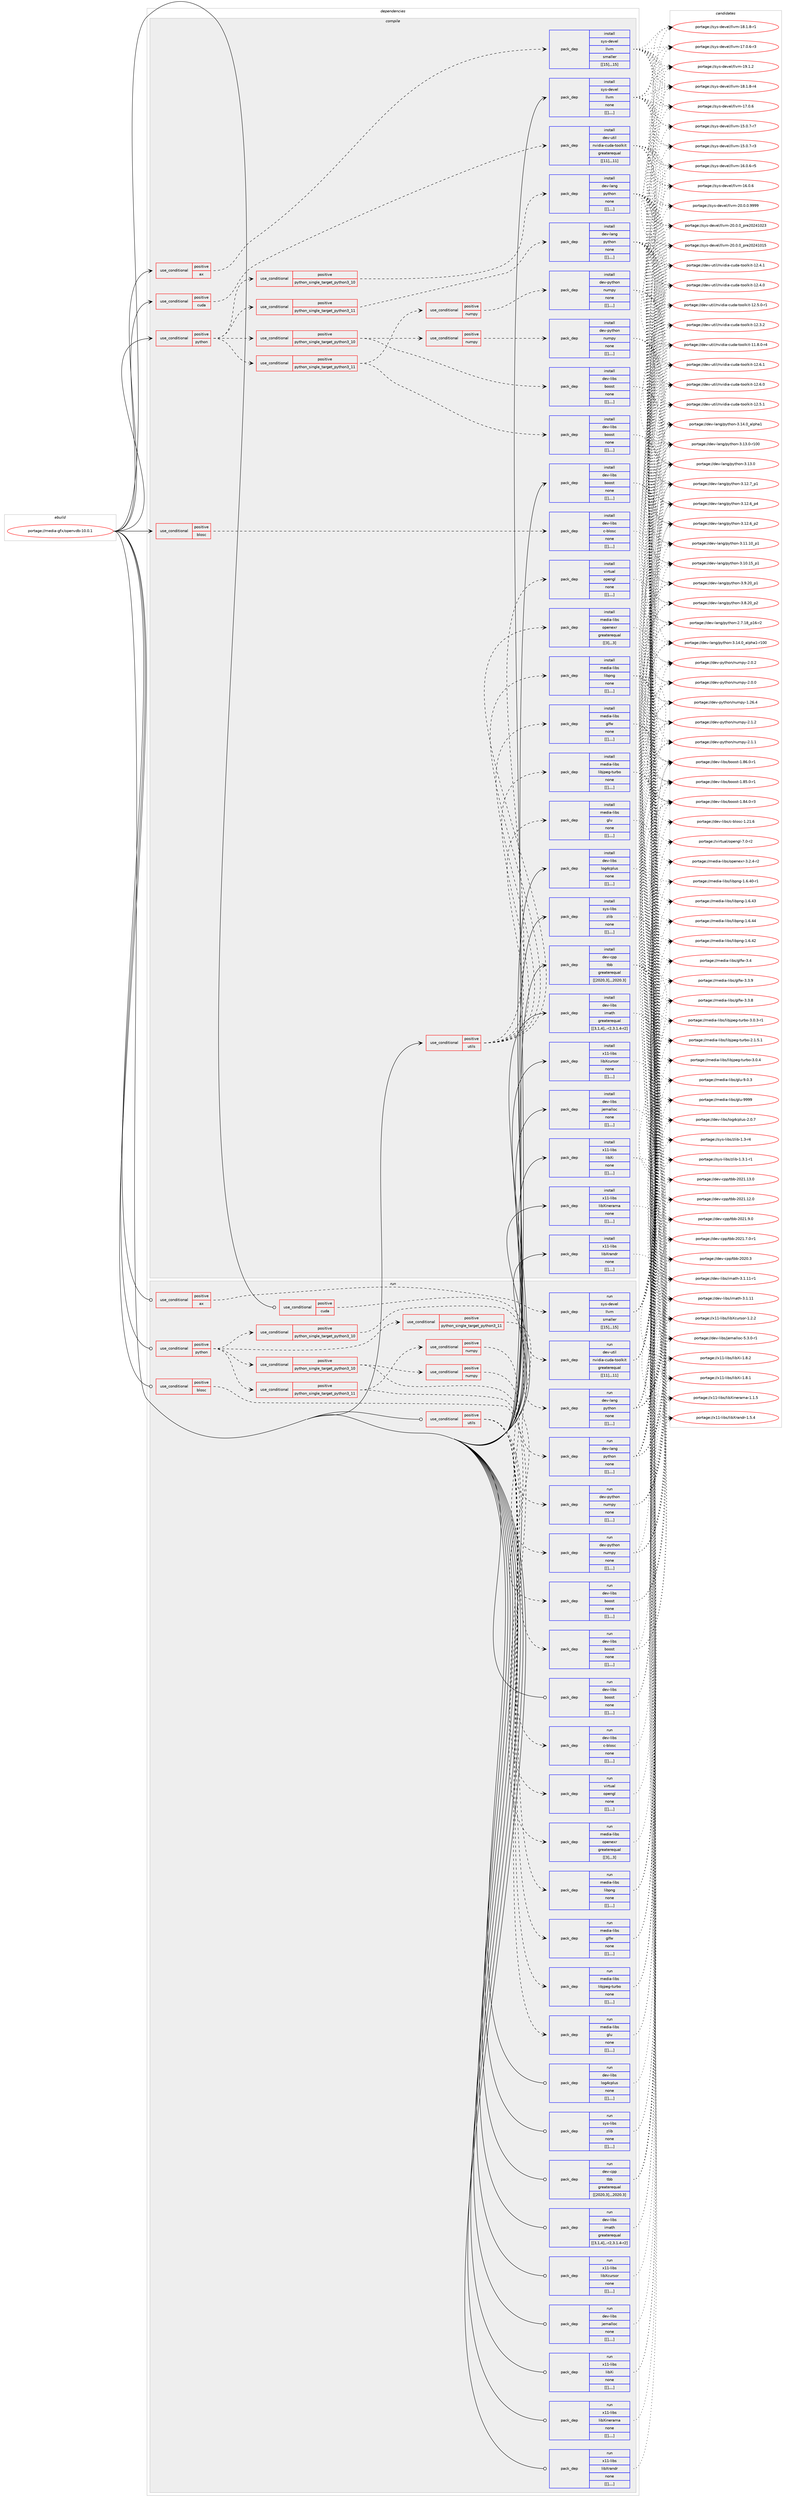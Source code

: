 digraph prolog {

# *************
# Graph options
# *************

newrank=true;
concentrate=true;
compound=true;
graph [rankdir=LR,fontname=Helvetica,fontsize=10,ranksep=1.5];#, ranksep=2.5, nodesep=0.2];
edge  [arrowhead=vee];
node  [fontname=Helvetica,fontsize=10];

# **********
# The ebuild
# **********

subgraph cluster_leftcol {
color=gray;
label=<<i>ebuild</i>>;
id [label="portage://media-gfx/openvdb-10.0.1", color=red, width=4, href="../media-gfx/openvdb-10.0.1.svg"];
}

# ****************
# The dependencies
# ****************

subgraph cluster_midcol {
color=gray;
label=<<i>dependencies</i>>;
subgraph cluster_compile {
fillcolor="#eeeeee";
style=filled;
label=<<i>compile</i>>;
subgraph cond79818 {
dependency314995 [label=<<TABLE BORDER="0" CELLBORDER="1" CELLSPACING="0" CELLPADDING="4"><TR><TD ROWSPAN="3" CELLPADDING="10">use_conditional</TD></TR><TR><TD>positive</TD></TR><TR><TD>ax</TD></TR></TABLE>>, shape=none, color=red];
subgraph pack232586 {
dependency315082 [label=<<TABLE BORDER="0" CELLBORDER="1" CELLSPACING="0" CELLPADDING="4" WIDTH="220"><TR><TD ROWSPAN="6" CELLPADDING="30">pack_dep</TD></TR><TR><TD WIDTH="110">install</TD></TR><TR><TD>sys-devel</TD></TR><TR><TD>llvm</TD></TR><TR><TD>smaller</TD></TR><TR><TD>[[15],,,15]</TD></TR></TABLE>>, shape=none, color=blue];
}
dependency314995:e -> dependency315082:w [weight=20,style="dashed",arrowhead="vee"];
}
id:e -> dependency314995:w [weight=20,style="solid",arrowhead="vee"];
subgraph cond79854 {
dependency315115 [label=<<TABLE BORDER="0" CELLBORDER="1" CELLSPACING="0" CELLPADDING="4"><TR><TD ROWSPAN="3" CELLPADDING="10">use_conditional</TD></TR><TR><TD>positive</TD></TR><TR><TD>blosc</TD></TR></TABLE>>, shape=none, color=red];
subgraph pack232633 {
dependency315166 [label=<<TABLE BORDER="0" CELLBORDER="1" CELLSPACING="0" CELLPADDING="4" WIDTH="220"><TR><TD ROWSPAN="6" CELLPADDING="30">pack_dep</TD></TR><TR><TD WIDTH="110">install</TD></TR><TR><TD>dev-libs</TD></TR><TR><TD>c-blosc</TD></TR><TR><TD>none</TD></TR><TR><TD>[[],,,,]</TD></TR></TABLE>>, shape=none, color=blue];
}
dependency315115:e -> dependency315166:w [weight=20,style="dashed",arrowhead="vee"];
}
id:e -> dependency315115:w [weight=20,style="solid",arrowhead="vee"];
subgraph cond79873 {
dependency315249 [label=<<TABLE BORDER="0" CELLBORDER="1" CELLSPACING="0" CELLPADDING="4"><TR><TD ROWSPAN="3" CELLPADDING="10">use_conditional</TD></TR><TR><TD>positive</TD></TR><TR><TD>cuda</TD></TR></TABLE>>, shape=none, color=red];
subgraph pack232726 {
dependency315254 [label=<<TABLE BORDER="0" CELLBORDER="1" CELLSPACING="0" CELLPADDING="4" WIDTH="220"><TR><TD ROWSPAN="6" CELLPADDING="30">pack_dep</TD></TR><TR><TD WIDTH="110">install</TD></TR><TR><TD>dev-util</TD></TR><TR><TD>nvidia-cuda-toolkit</TD></TR><TR><TD>greaterequal</TD></TR><TR><TD>[[11],,,11]</TD></TR></TABLE>>, shape=none, color=blue];
}
dependency315249:e -> dependency315254:w [weight=20,style="dashed",arrowhead="vee"];
}
id:e -> dependency315249:w [weight=20,style="solid",arrowhead="vee"];
subgraph cond79894 {
dependency315274 [label=<<TABLE BORDER="0" CELLBORDER="1" CELLSPACING="0" CELLPADDING="4"><TR><TD ROWSPAN="3" CELLPADDING="10">use_conditional</TD></TR><TR><TD>positive</TD></TR><TR><TD>python</TD></TR></TABLE>>, shape=none, color=red];
subgraph cond79897 {
dependency315276 [label=<<TABLE BORDER="0" CELLBORDER="1" CELLSPACING="0" CELLPADDING="4"><TR><TD ROWSPAN="3" CELLPADDING="10">use_conditional</TD></TR><TR><TD>positive</TD></TR><TR><TD>python_single_target_python3_10</TD></TR></TABLE>>, shape=none, color=red];
subgraph pack232772 {
dependency315326 [label=<<TABLE BORDER="0" CELLBORDER="1" CELLSPACING="0" CELLPADDING="4" WIDTH="220"><TR><TD ROWSPAN="6" CELLPADDING="30">pack_dep</TD></TR><TR><TD WIDTH="110">install</TD></TR><TR><TD>dev-lang</TD></TR><TR><TD>python</TD></TR><TR><TD>none</TD></TR><TR><TD>[[],,,,]</TD></TR></TABLE>>, shape=none, color=blue];
}
dependency315276:e -> dependency315326:w [weight=20,style="dashed",arrowhead="vee"];
}
dependency315274:e -> dependency315276:w [weight=20,style="dashed",arrowhead="vee"];
subgraph cond79906 {
dependency315347 [label=<<TABLE BORDER="0" CELLBORDER="1" CELLSPACING="0" CELLPADDING="4"><TR><TD ROWSPAN="3" CELLPADDING="10">use_conditional</TD></TR><TR><TD>positive</TD></TR><TR><TD>python_single_target_python3_11</TD></TR></TABLE>>, shape=none, color=red];
subgraph pack232800 {
dependency315350 [label=<<TABLE BORDER="0" CELLBORDER="1" CELLSPACING="0" CELLPADDING="4" WIDTH="220"><TR><TD ROWSPAN="6" CELLPADDING="30">pack_dep</TD></TR><TR><TD WIDTH="110">install</TD></TR><TR><TD>dev-lang</TD></TR><TR><TD>python</TD></TR><TR><TD>none</TD></TR><TR><TD>[[],,,,]</TD></TR></TABLE>>, shape=none, color=blue];
}
dependency315347:e -> dependency315350:w [weight=20,style="dashed",arrowhead="vee"];
}
dependency315274:e -> dependency315347:w [weight=20,style="dashed",arrowhead="vee"];
subgraph cond79911 {
dependency315368 [label=<<TABLE BORDER="0" CELLBORDER="1" CELLSPACING="0" CELLPADDING="4"><TR><TD ROWSPAN="3" CELLPADDING="10">use_conditional</TD></TR><TR><TD>positive</TD></TR><TR><TD>python_single_target_python3_10</TD></TR></TABLE>>, shape=none, color=red];
subgraph pack232819 {
dependency315370 [label=<<TABLE BORDER="0" CELLBORDER="1" CELLSPACING="0" CELLPADDING="4" WIDTH="220"><TR><TD ROWSPAN="6" CELLPADDING="30">pack_dep</TD></TR><TR><TD WIDTH="110">install</TD></TR><TR><TD>dev-libs</TD></TR><TR><TD>boost</TD></TR><TR><TD>none</TD></TR><TR><TD>[[],,,,]</TD></TR></TABLE>>, shape=none, color=blue];
}
dependency315368:e -> dependency315370:w [weight=20,style="dashed",arrowhead="vee"];
subgraph cond79917 {
dependency315388 [label=<<TABLE BORDER="0" CELLBORDER="1" CELLSPACING="0" CELLPADDING="4"><TR><TD ROWSPAN="3" CELLPADDING="10">use_conditional</TD></TR><TR><TD>positive</TD></TR><TR><TD>numpy</TD></TR></TABLE>>, shape=none, color=red];
subgraph pack232858 {
dependency315429 [label=<<TABLE BORDER="0" CELLBORDER="1" CELLSPACING="0" CELLPADDING="4" WIDTH="220"><TR><TD ROWSPAN="6" CELLPADDING="30">pack_dep</TD></TR><TR><TD WIDTH="110">install</TD></TR><TR><TD>dev-python</TD></TR><TR><TD>numpy</TD></TR><TR><TD>none</TD></TR><TR><TD>[[],,,,]</TD></TR></TABLE>>, shape=none, color=blue];
}
dependency315388:e -> dependency315429:w [weight=20,style="dashed",arrowhead="vee"];
}
dependency315368:e -> dependency315388:w [weight=20,style="dashed",arrowhead="vee"];
}
dependency315274:e -> dependency315368:w [weight=20,style="dashed",arrowhead="vee"];
subgraph cond79926 {
dependency315478 [label=<<TABLE BORDER="0" CELLBORDER="1" CELLSPACING="0" CELLPADDING="4"><TR><TD ROWSPAN="3" CELLPADDING="10">use_conditional</TD></TR><TR><TD>positive</TD></TR><TR><TD>python_single_target_python3_11</TD></TR></TABLE>>, shape=none, color=red];
subgraph pack232906 {
dependency315518 [label=<<TABLE BORDER="0" CELLBORDER="1" CELLSPACING="0" CELLPADDING="4" WIDTH="220"><TR><TD ROWSPAN="6" CELLPADDING="30">pack_dep</TD></TR><TR><TD WIDTH="110">install</TD></TR><TR><TD>dev-libs</TD></TR><TR><TD>boost</TD></TR><TR><TD>none</TD></TR><TR><TD>[[],,,,]</TD></TR></TABLE>>, shape=none, color=blue];
}
dependency315478:e -> dependency315518:w [weight=20,style="dashed",arrowhead="vee"];
subgraph cond79943 {
dependency315521 [label=<<TABLE BORDER="0" CELLBORDER="1" CELLSPACING="0" CELLPADDING="4"><TR><TD ROWSPAN="3" CELLPADDING="10">use_conditional</TD></TR><TR><TD>positive</TD></TR><TR><TD>numpy</TD></TR></TABLE>>, shape=none, color=red];
subgraph pack232939 {
dependency315525 [label=<<TABLE BORDER="0" CELLBORDER="1" CELLSPACING="0" CELLPADDING="4" WIDTH="220"><TR><TD ROWSPAN="6" CELLPADDING="30">pack_dep</TD></TR><TR><TD WIDTH="110">install</TD></TR><TR><TD>dev-python</TD></TR><TR><TD>numpy</TD></TR><TR><TD>none</TD></TR><TR><TD>[[],,,,]</TD></TR></TABLE>>, shape=none, color=blue];
}
dependency315521:e -> dependency315525:w [weight=20,style="dashed",arrowhead="vee"];
}
dependency315478:e -> dependency315521:w [weight=20,style="dashed",arrowhead="vee"];
}
dependency315274:e -> dependency315478:w [weight=20,style="dashed",arrowhead="vee"];
}
id:e -> dependency315274:w [weight=20,style="solid",arrowhead="vee"];
subgraph cond79949 {
dependency315544 [label=<<TABLE BORDER="0" CELLBORDER="1" CELLSPACING="0" CELLPADDING="4"><TR><TD ROWSPAN="3" CELLPADDING="10">use_conditional</TD></TR><TR><TD>positive</TD></TR><TR><TD>utils</TD></TR></TABLE>>, shape=none, color=red];
subgraph pack232959 {
dependency315561 [label=<<TABLE BORDER="0" CELLBORDER="1" CELLSPACING="0" CELLPADDING="4" WIDTH="220"><TR><TD ROWSPAN="6" CELLPADDING="30">pack_dep</TD></TR><TR><TD WIDTH="110">install</TD></TR><TR><TD>media-libs</TD></TR><TR><TD>glfw</TD></TR><TR><TD>none</TD></TR><TR><TD>[[],,,,]</TD></TR></TABLE>>, shape=none, color=blue];
}
dependency315544:e -> dependency315561:w [weight=20,style="dashed",arrowhead="vee"];
subgraph pack232981 {
dependency315577 [label=<<TABLE BORDER="0" CELLBORDER="1" CELLSPACING="0" CELLPADDING="4" WIDTH="220"><TR><TD ROWSPAN="6" CELLPADDING="30">pack_dep</TD></TR><TR><TD WIDTH="110">install</TD></TR><TR><TD>media-libs</TD></TR><TR><TD>glu</TD></TR><TR><TD>none</TD></TR><TR><TD>[[],,,,]</TD></TR></TABLE>>, shape=none, color=blue];
}
dependency315544:e -> dependency315577:w [weight=20,style="dashed",arrowhead="vee"];
subgraph pack232982 {
dependency315603 [label=<<TABLE BORDER="0" CELLBORDER="1" CELLSPACING="0" CELLPADDING="4" WIDTH="220"><TR><TD ROWSPAN="6" CELLPADDING="30">pack_dep</TD></TR><TR><TD WIDTH="110">install</TD></TR><TR><TD>media-libs</TD></TR><TR><TD>libjpeg-turbo</TD></TR><TR><TD>none</TD></TR><TR><TD>[[],,,,]</TD></TR></TABLE>>, shape=none, color=blue];
}
dependency315544:e -> dependency315603:w [weight=20,style="dashed",arrowhead="vee"];
subgraph pack233033 {
dependency315667 [label=<<TABLE BORDER="0" CELLBORDER="1" CELLSPACING="0" CELLPADDING="4" WIDTH="220"><TR><TD ROWSPAN="6" CELLPADDING="30">pack_dep</TD></TR><TR><TD WIDTH="110">install</TD></TR><TR><TD>media-libs</TD></TR><TR><TD>libpng</TD></TR><TR><TD>none</TD></TR><TR><TD>[[],,,,]</TD></TR></TABLE>>, shape=none, color=blue];
}
dependency315544:e -> dependency315667:w [weight=20,style="dashed",arrowhead="vee"];
subgraph pack233083 {
dependency315699 [label=<<TABLE BORDER="0" CELLBORDER="1" CELLSPACING="0" CELLPADDING="4" WIDTH="220"><TR><TD ROWSPAN="6" CELLPADDING="30">pack_dep</TD></TR><TR><TD WIDTH="110">install</TD></TR><TR><TD>media-libs</TD></TR><TR><TD>openexr</TD></TR><TR><TD>greaterequal</TD></TR><TR><TD>[[3],,,3]</TD></TR></TABLE>>, shape=none, color=blue];
}
dependency315544:e -> dependency315699:w [weight=20,style="dashed",arrowhead="vee"];
subgraph pack233087 {
dependency315717 [label=<<TABLE BORDER="0" CELLBORDER="1" CELLSPACING="0" CELLPADDING="4" WIDTH="220"><TR><TD ROWSPAN="6" CELLPADDING="30">pack_dep</TD></TR><TR><TD WIDTH="110">install</TD></TR><TR><TD>virtual</TD></TR><TR><TD>opengl</TD></TR><TR><TD>none</TD></TR><TR><TD>[[],,,,]</TD></TR></TABLE>>, shape=none, color=blue];
}
dependency315544:e -> dependency315717:w [weight=20,style="dashed",arrowhead="vee"];
}
id:e -> dependency315544:w [weight=20,style="solid",arrowhead="vee"];
subgraph pack233125 {
dependency315772 [label=<<TABLE BORDER="0" CELLBORDER="1" CELLSPACING="0" CELLPADDING="4" WIDTH="220"><TR><TD ROWSPAN="6" CELLPADDING="30">pack_dep</TD></TR><TR><TD WIDTH="110">install</TD></TR><TR><TD>dev-cpp</TD></TR><TR><TD>tbb</TD></TR><TR><TD>greaterequal</TD></TR><TR><TD>[[2020,3],,,2020.3]</TD></TR></TABLE>>, shape=none, color=blue];
}
id:e -> dependency315772:w [weight=20,style="solid",arrowhead="vee"];
subgraph pack233155 {
dependency315791 [label=<<TABLE BORDER="0" CELLBORDER="1" CELLSPACING="0" CELLPADDING="4" WIDTH="220"><TR><TD ROWSPAN="6" CELLPADDING="30">pack_dep</TD></TR><TR><TD WIDTH="110">install</TD></TR><TR><TD>dev-libs</TD></TR><TR><TD>boost</TD></TR><TR><TD>none</TD></TR><TR><TD>[[],,,,]</TD></TR></TABLE>>, shape=none, color=blue];
}
id:e -> dependency315791:w [weight=20,style="solid",arrowhead="vee"];
subgraph pack233200 {
dependency315884 [label=<<TABLE BORDER="0" CELLBORDER="1" CELLSPACING="0" CELLPADDING="4" WIDTH="220"><TR><TD ROWSPAN="6" CELLPADDING="30">pack_dep</TD></TR><TR><TD WIDTH="110">install</TD></TR><TR><TD>dev-libs</TD></TR><TR><TD>imath</TD></TR><TR><TD>greaterequal</TD></TR><TR><TD>[[3,1,4],,-r2,3.1.4-r2]</TD></TR></TABLE>>, shape=none, color=blue];
}
id:e -> dependency315884:w [weight=20,style="solid",arrowhead="vee"];
subgraph pack233245 {
dependency315922 [label=<<TABLE BORDER="0" CELLBORDER="1" CELLSPACING="0" CELLPADDING="4" WIDTH="220"><TR><TD ROWSPAN="6" CELLPADDING="30">pack_dep</TD></TR><TR><TD WIDTH="110">install</TD></TR><TR><TD>dev-libs</TD></TR><TR><TD>jemalloc</TD></TR><TR><TD>none</TD></TR><TR><TD>[[],,,,]</TD></TR></TABLE>>, shape=none, color=blue];
}
id:e -> dependency315922:w [weight=20,style="solid",arrowhead="vee"];
subgraph pack233268 {
dependency315946 [label=<<TABLE BORDER="0" CELLBORDER="1" CELLSPACING="0" CELLPADDING="4" WIDTH="220"><TR><TD ROWSPAN="6" CELLPADDING="30">pack_dep</TD></TR><TR><TD WIDTH="110">install</TD></TR><TR><TD>dev-libs</TD></TR><TR><TD>log4cplus</TD></TR><TR><TD>none</TD></TR><TR><TD>[[],,,,]</TD></TR></TABLE>>, shape=none, color=blue];
}
id:e -> dependency315946:w [weight=20,style="solid",arrowhead="vee"];
subgraph pack233297 {
dependency315964 [label=<<TABLE BORDER="0" CELLBORDER="1" CELLSPACING="0" CELLPADDING="4" WIDTH="220"><TR><TD ROWSPAN="6" CELLPADDING="30">pack_dep</TD></TR><TR><TD WIDTH="110">install</TD></TR><TR><TD>sys-libs</TD></TR><TR><TD>zlib</TD></TR><TR><TD>none</TD></TR><TR><TD>[[],,,,]</TD></TR></TABLE>>, shape=none, color=blue];
}
id:e -> dependency315964:w [weight=20,style="solid",arrowhead="vee"];
subgraph pack233306 {
dependency315970 [label=<<TABLE BORDER="0" CELLBORDER="1" CELLSPACING="0" CELLPADDING="4" WIDTH="220"><TR><TD ROWSPAN="6" CELLPADDING="30">pack_dep</TD></TR><TR><TD WIDTH="110">install</TD></TR><TR><TD>x11-libs</TD></TR><TR><TD>libXcursor</TD></TR><TR><TD>none</TD></TR><TR><TD>[[],,,,]</TD></TR></TABLE>>, shape=none, color=blue];
}
id:e -> dependency315970:w [weight=20,style="solid",arrowhead="vee"];
subgraph pack233337 {
dependency316008 [label=<<TABLE BORDER="0" CELLBORDER="1" CELLSPACING="0" CELLPADDING="4" WIDTH="220"><TR><TD ROWSPAN="6" CELLPADDING="30">pack_dep</TD></TR><TR><TD WIDTH="110">install</TD></TR><TR><TD>x11-libs</TD></TR><TR><TD>libXi</TD></TR><TR><TD>none</TD></TR><TR><TD>[[],,,,]</TD></TR></TABLE>>, shape=none, color=blue];
}
id:e -> dependency316008:w [weight=20,style="solid",arrowhead="vee"];
subgraph pack233341 {
dependency316015 [label=<<TABLE BORDER="0" CELLBORDER="1" CELLSPACING="0" CELLPADDING="4" WIDTH="220"><TR><TD ROWSPAN="6" CELLPADDING="30">pack_dep</TD></TR><TR><TD WIDTH="110">install</TD></TR><TR><TD>x11-libs</TD></TR><TR><TD>libXinerama</TD></TR><TR><TD>none</TD></TR><TR><TD>[[],,,,]</TD></TR></TABLE>>, shape=none, color=blue];
}
id:e -> dependency316015:w [weight=20,style="solid",arrowhead="vee"];
subgraph pack233347 {
dependency316062 [label=<<TABLE BORDER="0" CELLBORDER="1" CELLSPACING="0" CELLPADDING="4" WIDTH="220"><TR><TD ROWSPAN="6" CELLPADDING="30">pack_dep</TD></TR><TR><TD WIDTH="110">install</TD></TR><TR><TD>x11-libs</TD></TR><TR><TD>libXrandr</TD></TR><TR><TD>none</TD></TR><TR><TD>[[],,,,]</TD></TR></TABLE>>, shape=none, color=blue];
}
id:e -> dependency316062:w [weight=20,style="solid",arrowhead="vee"];
subgraph pack233444 {
dependency316134 [label=<<TABLE BORDER="0" CELLBORDER="1" CELLSPACING="0" CELLPADDING="4" WIDTH="220"><TR><TD ROWSPAN="6" CELLPADDING="30">pack_dep</TD></TR><TR><TD WIDTH="110">install</TD></TR><TR><TD>sys-devel</TD></TR><TR><TD>llvm</TD></TR><TR><TD>none</TD></TR><TR><TD>[[],,,,]</TD></TR></TABLE>>, shape=none, color=blue];
}
id:e -> dependency316134:w [weight=20,style="solid",arrowhead="vee"];
}
subgraph cluster_compileandrun {
fillcolor="#eeeeee";
style=filled;
label=<<i>compile and run</i>>;
}
subgraph cluster_run {
fillcolor="#eeeeee";
style=filled;
label=<<i>run</i>>;
subgraph cond80057 {
dependency316191 [label=<<TABLE BORDER="0" CELLBORDER="1" CELLSPACING="0" CELLPADDING="4"><TR><TD ROWSPAN="3" CELLPADDING="10">use_conditional</TD></TR><TR><TD>positive</TD></TR><TR><TD>ax</TD></TR></TABLE>>, shape=none, color=red];
subgraph pack233511 {
dependency316211 [label=<<TABLE BORDER="0" CELLBORDER="1" CELLSPACING="0" CELLPADDING="4" WIDTH="220"><TR><TD ROWSPAN="6" CELLPADDING="30">pack_dep</TD></TR><TR><TD WIDTH="110">run</TD></TR><TR><TD>sys-devel</TD></TR><TR><TD>llvm</TD></TR><TR><TD>smaller</TD></TR><TR><TD>[[15],,,15]</TD></TR></TABLE>>, shape=none, color=blue];
}
dependency316191:e -> dependency316211:w [weight=20,style="dashed",arrowhead="vee"];
}
id:e -> dependency316191:w [weight=20,style="solid",arrowhead="odot"];
subgraph cond80062 {
dependency316254 [label=<<TABLE BORDER="0" CELLBORDER="1" CELLSPACING="0" CELLPADDING="4"><TR><TD ROWSPAN="3" CELLPADDING="10">use_conditional</TD></TR><TR><TD>positive</TD></TR><TR><TD>blosc</TD></TR></TABLE>>, shape=none, color=red];
subgraph pack233599 {
dependency316327 [label=<<TABLE BORDER="0" CELLBORDER="1" CELLSPACING="0" CELLPADDING="4" WIDTH="220"><TR><TD ROWSPAN="6" CELLPADDING="30">pack_dep</TD></TR><TR><TD WIDTH="110">run</TD></TR><TR><TD>dev-libs</TD></TR><TR><TD>c-blosc</TD></TR><TR><TD>none</TD></TR><TR><TD>[[],,,,]</TD></TR></TABLE>>, shape=none, color=blue];
}
dependency316254:e -> dependency316327:w [weight=20,style="dashed",arrowhead="vee"];
}
id:e -> dependency316254:w [weight=20,style="solid",arrowhead="odot"];
subgraph cond80078 {
dependency316353 [label=<<TABLE BORDER="0" CELLBORDER="1" CELLSPACING="0" CELLPADDING="4"><TR><TD ROWSPAN="3" CELLPADDING="10">use_conditional</TD></TR><TR><TD>positive</TD></TR><TR><TD>cuda</TD></TR></TABLE>>, shape=none, color=red];
subgraph pack233629 {
dependency316356 [label=<<TABLE BORDER="0" CELLBORDER="1" CELLSPACING="0" CELLPADDING="4" WIDTH="220"><TR><TD ROWSPAN="6" CELLPADDING="30">pack_dep</TD></TR><TR><TD WIDTH="110">run</TD></TR><TR><TD>dev-util</TD></TR><TR><TD>nvidia-cuda-toolkit</TD></TR><TR><TD>greaterequal</TD></TR><TR><TD>[[11],,,11]</TD></TR></TABLE>>, shape=none, color=blue];
}
dependency316353:e -> dependency316356:w [weight=20,style="dashed",arrowhead="vee"];
}
id:e -> dependency316353:w [weight=20,style="solid",arrowhead="odot"];
subgraph cond80088 {
dependency316407 [label=<<TABLE BORDER="0" CELLBORDER="1" CELLSPACING="0" CELLPADDING="4"><TR><TD ROWSPAN="3" CELLPADDING="10">use_conditional</TD></TR><TR><TD>positive</TD></TR><TR><TD>python</TD></TR></TABLE>>, shape=none, color=red];
subgraph cond80095 {
dependency316450 [label=<<TABLE BORDER="0" CELLBORDER="1" CELLSPACING="0" CELLPADDING="4"><TR><TD ROWSPAN="3" CELLPADDING="10">use_conditional</TD></TR><TR><TD>positive</TD></TR><TR><TD>python_single_target_python3_10</TD></TR></TABLE>>, shape=none, color=red];
subgraph pack233728 {
dependency316474 [label=<<TABLE BORDER="0" CELLBORDER="1" CELLSPACING="0" CELLPADDING="4" WIDTH="220"><TR><TD ROWSPAN="6" CELLPADDING="30">pack_dep</TD></TR><TR><TD WIDTH="110">run</TD></TR><TR><TD>dev-lang</TD></TR><TR><TD>python</TD></TR><TR><TD>none</TD></TR><TR><TD>[[],,,,]</TD></TR></TABLE>>, shape=none, color=blue];
}
dependency316450:e -> dependency316474:w [weight=20,style="dashed",arrowhead="vee"];
}
dependency316407:e -> dependency316450:w [weight=20,style="dashed",arrowhead="vee"];
subgraph cond80107 {
dependency316480 [label=<<TABLE BORDER="0" CELLBORDER="1" CELLSPACING="0" CELLPADDING="4"><TR><TD ROWSPAN="3" CELLPADDING="10">use_conditional</TD></TR><TR><TD>positive</TD></TR><TR><TD>python_single_target_python3_11</TD></TR></TABLE>>, shape=none, color=red];
subgraph pack233734 {
dependency316603 [label=<<TABLE BORDER="0" CELLBORDER="1" CELLSPACING="0" CELLPADDING="4" WIDTH="220"><TR><TD ROWSPAN="6" CELLPADDING="30">pack_dep</TD></TR><TR><TD WIDTH="110">run</TD></TR><TR><TD>dev-lang</TD></TR><TR><TD>python</TD></TR><TR><TD>none</TD></TR><TR><TD>[[],,,,]</TD></TR></TABLE>>, shape=none, color=blue];
}
dependency316480:e -> dependency316603:w [weight=20,style="dashed",arrowhead="vee"];
}
dependency316407:e -> dependency316480:w [weight=20,style="dashed",arrowhead="vee"];
subgraph cond80133 {
dependency316609 [label=<<TABLE BORDER="0" CELLBORDER="1" CELLSPACING="0" CELLPADDING="4"><TR><TD ROWSPAN="3" CELLPADDING="10">use_conditional</TD></TR><TR><TD>positive</TD></TR><TR><TD>python_single_target_python3_10</TD></TR></TABLE>>, shape=none, color=red];
subgraph pack233844 {
dependency316644 [label=<<TABLE BORDER="0" CELLBORDER="1" CELLSPACING="0" CELLPADDING="4" WIDTH="220"><TR><TD ROWSPAN="6" CELLPADDING="30">pack_dep</TD></TR><TR><TD WIDTH="110">run</TD></TR><TR><TD>dev-libs</TD></TR><TR><TD>boost</TD></TR><TR><TD>none</TD></TR><TR><TD>[[],,,,]</TD></TR></TABLE>>, shape=none, color=blue];
}
dependency316609:e -> dependency316644:w [weight=20,style="dashed",arrowhead="vee"];
subgraph cond80139 {
dependency316673 [label=<<TABLE BORDER="0" CELLBORDER="1" CELLSPACING="0" CELLPADDING="4"><TR><TD ROWSPAN="3" CELLPADDING="10">use_conditional</TD></TR><TR><TD>positive</TD></TR><TR><TD>numpy</TD></TR></TABLE>>, shape=none, color=red];
subgraph pack233882 {
dependency316688 [label=<<TABLE BORDER="0" CELLBORDER="1" CELLSPACING="0" CELLPADDING="4" WIDTH="220"><TR><TD ROWSPAN="6" CELLPADDING="30">pack_dep</TD></TR><TR><TD WIDTH="110">run</TD></TR><TR><TD>dev-python</TD></TR><TR><TD>numpy</TD></TR><TR><TD>none</TD></TR><TR><TD>[[],,,,]</TD></TR></TABLE>>, shape=none, color=blue];
}
dependency316673:e -> dependency316688:w [weight=20,style="dashed",arrowhead="vee"];
}
dependency316609:e -> dependency316673:w [weight=20,style="dashed",arrowhead="vee"];
}
dependency316407:e -> dependency316609:w [weight=20,style="dashed",arrowhead="vee"];
subgraph cond80156 {
dependency316726 [label=<<TABLE BORDER="0" CELLBORDER="1" CELLSPACING="0" CELLPADDING="4"><TR><TD ROWSPAN="3" CELLPADDING="10">use_conditional</TD></TR><TR><TD>positive</TD></TR><TR><TD>python_single_target_python3_11</TD></TR></TABLE>>, shape=none, color=red];
subgraph pack233995 {
dependency316836 [label=<<TABLE BORDER="0" CELLBORDER="1" CELLSPACING="0" CELLPADDING="4" WIDTH="220"><TR><TD ROWSPAN="6" CELLPADDING="30">pack_dep</TD></TR><TR><TD WIDTH="110">run</TD></TR><TR><TD>dev-libs</TD></TR><TR><TD>boost</TD></TR><TR><TD>none</TD></TR><TR><TD>[[],,,,]</TD></TR></TABLE>>, shape=none, color=blue];
}
dependency316726:e -> dependency316836:w [weight=20,style="dashed",arrowhead="vee"];
subgraph cond80184 {
dependency316927 [label=<<TABLE BORDER="0" CELLBORDER="1" CELLSPACING="0" CELLPADDING="4"><TR><TD ROWSPAN="3" CELLPADDING="10">use_conditional</TD></TR><TR><TD>positive</TD></TR><TR><TD>numpy</TD></TR></TABLE>>, shape=none, color=red];
subgraph pack234090 {
dependency317020 [label=<<TABLE BORDER="0" CELLBORDER="1" CELLSPACING="0" CELLPADDING="4" WIDTH="220"><TR><TD ROWSPAN="6" CELLPADDING="30">pack_dep</TD></TR><TR><TD WIDTH="110">run</TD></TR><TR><TD>dev-python</TD></TR><TR><TD>numpy</TD></TR><TR><TD>none</TD></TR><TR><TD>[[],,,,]</TD></TR></TABLE>>, shape=none, color=blue];
}
dependency316927:e -> dependency317020:w [weight=20,style="dashed",arrowhead="vee"];
}
dependency316726:e -> dependency316927:w [weight=20,style="dashed",arrowhead="vee"];
}
dependency316407:e -> dependency316726:w [weight=20,style="dashed",arrowhead="vee"];
}
id:e -> dependency316407:w [weight=20,style="solid",arrowhead="odot"];
subgraph cond80210 {
dependency317072 [label=<<TABLE BORDER="0" CELLBORDER="1" CELLSPACING="0" CELLPADDING="4"><TR><TD ROWSPAN="3" CELLPADDING="10">use_conditional</TD></TR><TR><TD>positive</TD></TR><TR><TD>utils</TD></TR></TABLE>>, shape=none, color=red];
subgraph pack234223 {
dependency317115 [label=<<TABLE BORDER="0" CELLBORDER="1" CELLSPACING="0" CELLPADDING="4" WIDTH="220"><TR><TD ROWSPAN="6" CELLPADDING="30">pack_dep</TD></TR><TR><TD WIDTH="110">run</TD></TR><TR><TD>media-libs</TD></TR><TR><TD>glfw</TD></TR><TR><TD>none</TD></TR><TR><TD>[[],,,,]</TD></TR></TABLE>>, shape=none, color=blue];
}
dependency317072:e -> dependency317115:w [weight=20,style="dashed",arrowhead="vee"];
subgraph pack234323 {
dependency317195 [label=<<TABLE BORDER="0" CELLBORDER="1" CELLSPACING="0" CELLPADDING="4" WIDTH="220"><TR><TD ROWSPAN="6" CELLPADDING="30">pack_dep</TD></TR><TR><TD WIDTH="110">run</TD></TR><TR><TD>media-libs</TD></TR><TR><TD>glu</TD></TR><TR><TD>none</TD></TR><TR><TD>[[],,,,]</TD></TR></TABLE>>, shape=none, color=blue];
}
dependency317072:e -> dependency317195:w [weight=20,style="dashed",arrowhead="vee"];
subgraph pack234341 {
dependency317245 [label=<<TABLE BORDER="0" CELLBORDER="1" CELLSPACING="0" CELLPADDING="4" WIDTH="220"><TR><TD ROWSPAN="6" CELLPADDING="30">pack_dep</TD></TR><TR><TD WIDTH="110">run</TD></TR><TR><TD>media-libs</TD></TR><TR><TD>libjpeg-turbo</TD></TR><TR><TD>none</TD></TR><TR><TD>[[],,,,]</TD></TR></TABLE>>, shape=none, color=blue];
}
dependency317072:e -> dependency317245:w [weight=20,style="dashed",arrowhead="vee"];
subgraph pack234385 {
dependency317262 [label=<<TABLE BORDER="0" CELLBORDER="1" CELLSPACING="0" CELLPADDING="4" WIDTH="220"><TR><TD ROWSPAN="6" CELLPADDING="30">pack_dep</TD></TR><TR><TD WIDTH="110">run</TD></TR><TR><TD>media-libs</TD></TR><TR><TD>libpng</TD></TR><TR><TD>none</TD></TR><TR><TD>[[],,,,]</TD></TR></TABLE>>, shape=none, color=blue];
}
dependency317072:e -> dependency317262:w [weight=20,style="dashed",arrowhead="vee"];
subgraph pack234388 {
dependency317281 [label=<<TABLE BORDER="0" CELLBORDER="1" CELLSPACING="0" CELLPADDING="4" WIDTH="220"><TR><TD ROWSPAN="6" CELLPADDING="30">pack_dep</TD></TR><TR><TD WIDTH="110">run</TD></TR><TR><TD>media-libs</TD></TR><TR><TD>openexr</TD></TR><TR><TD>greaterequal</TD></TR><TR><TD>[[3],,,3]</TD></TR></TABLE>>, shape=none, color=blue];
}
dependency317072:e -> dependency317281:w [weight=20,style="dashed",arrowhead="vee"];
subgraph pack234403 {
dependency317294 [label=<<TABLE BORDER="0" CELLBORDER="1" CELLSPACING="0" CELLPADDING="4" WIDTH="220"><TR><TD ROWSPAN="6" CELLPADDING="30">pack_dep</TD></TR><TR><TD WIDTH="110">run</TD></TR><TR><TD>virtual</TD></TR><TR><TD>opengl</TD></TR><TR><TD>none</TD></TR><TR><TD>[[],,,,]</TD></TR></TABLE>>, shape=none, color=blue];
}
dependency317072:e -> dependency317294:w [weight=20,style="dashed",arrowhead="vee"];
}
id:e -> dependency317072:w [weight=20,style="solid",arrowhead="odot"];
subgraph pack234416 {
dependency317321 [label=<<TABLE BORDER="0" CELLBORDER="1" CELLSPACING="0" CELLPADDING="4" WIDTH="220"><TR><TD ROWSPAN="6" CELLPADDING="30">pack_dep</TD></TR><TR><TD WIDTH="110">run</TD></TR><TR><TD>dev-cpp</TD></TR><TR><TD>tbb</TD></TR><TR><TD>greaterequal</TD></TR><TR><TD>[[2020,3],,,2020.3]</TD></TR></TABLE>>, shape=none, color=blue];
}
id:e -> dependency317321:w [weight=20,style="solid",arrowhead="odot"];
subgraph pack234463 {
dependency317353 [label=<<TABLE BORDER="0" CELLBORDER="1" CELLSPACING="0" CELLPADDING="4" WIDTH="220"><TR><TD ROWSPAN="6" CELLPADDING="30">pack_dep</TD></TR><TR><TD WIDTH="110">run</TD></TR><TR><TD>dev-libs</TD></TR><TR><TD>boost</TD></TR><TR><TD>none</TD></TR><TR><TD>[[],,,,]</TD></TR></TABLE>>, shape=none, color=blue];
}
id:e -> dependency317353:w [weight=20,style="solid",arrowhead="odot"];
subgraph pack234465 {
dependency317356 [label=<<TABLE BORDER="0" CELLBORDER="1" CELLSPACING="0" CELLPADDING="4" WIDTH="220"><TR><TD ROWSPAN="6" CELLPADDING="30">pack_dep</TD></TR><TR><TD WIDTH="110">run</TD></TR><TR><TD>dev-libs</TD></TR><TR><TD>imath</TD></TR><TR><TD>greaterequal</TD></TR><TR><TD>[[3,1,4],,-r2,3.1.4-r2]</TD></TR></TABLE>>, shape=none, color=blue];
}
id:e -> dependency317356:w [weight=20,style="solid",arrowhead="odot"];
subgraph pack234494 {
dependency317392 [label=<<TABLE BORDER="0" CELLBORDER="1" CELLSPACING="0" CELLPADDING="4" WIDTH="220"><TR><TD ROWSPAN="6" CELLPADDING="30">pack_dep</TD></TR><TR><TD WIDTH="110">run</TD></TR><TR><TD>dev-libs</TD></TR><TR><TD>jemalloc</TD></TR><TR><TD>none</TD></TR><TR><TD>[[],,,,]</TD></TR></TABLE>>, shape=none, color=blue];
}
id:e -> dependency317392:w [weight=20,style="solid",arrowhead="odot"];
subgraph pack234497 {
dependency317526 [label=<<TABLE BORDER="0" CELLBORDER="1" CELLSPACING="0" CELLPADDING="4" WIDTH="220"><TR><TD ROWSPAN="6" CELLPADDING="30">pack_dep</TD></TR><TR><TD WIDTH="110">run</TD></TR><TR><TD>dev-libs</TD></TR><TR><TD>log4cplus</TD></TR><TR><TD>none</TD></TR><TR><TD>[[],,,,]</TD></TR></TABLE>>, shape=none, color=blue];
}
id:e -> dependency317526:w [weight=20,style="solid",arrowhead="odot"];
subgraph pack234607 {
dependency317532 [label=<<TABLE BORDER="0" CELLBORDER="1" CELLSPACING="0" CELLPADDING="4" WIDTH="220"><TR><TD ROWSPAN="6" CELLPADDING="30">pack_dep</TD></TR><TR><TD WIDTH="110">run</TD></TR><TR><TD>sys-libs</TD></TR><TR><TD>zlib</TD></TR><TR><TD>none</TD></TR><TR><TD>[[],,,,]</TD></TR></TABLE>>, shape=none, color=blue];
}
id:e -> dependency317532:w [weight=20,style="solid",arrowhead="odot"];
subgraph pack234660 {
dependency317605 [label=<<TABLE BORDER="0" CELLBORDER="1" CELLSPACING="0" CELLPADDING="4" WIDTH="220"><TR><TD ROWSPAN="6" CELLPADDING="30">pack_dep</TD></TR><TR><TD WIDTH="110">run</TD></TR><TR><TD>x11-libs</TD></TR><TR><TD>libXcursor</TD></TR><TR><TD>none</TD></TR><TR><TD>[[],,,,]</TD></TR></TABLE>>, shape=none, color=blue];
}
id:e -> dependency317605:w [weight=20,style="solid",arrowhead="odot"];
subgraph pack234675 {
dependency317621 [label=<<TABLE BORDER="0" CELLBORDER="1" CELLSPACING="0" CELLPADDING="4" WIDTH="220"><TR><TD ROWSPAN="6" CELLPADDING="30">pack_dep</TD></TR><TR><TD WIDTH="110">run</TD></TR><TR><TD>x11-libs</TD></TR><TR><TD>libXi</TD></TR><TR><TD>none</TD></TR><TR><TD>[[],,,,]</TD></TR></TABLE>>, shape=none, color=blue];
}
id:e -> dependency317621:w [weight=20,style="solid",arrowhead="odot"];
subgraph pack234704 {
dependency317639 [label=<<TABLE BORDER="0" CELLBORDER="1" CELLSPACING="0" CELLPADDING="4" WIDTH="220"><TR><TD ROWSPAN="6" CELLPADDING="30">pack_dep</TD></TR><TR><TD WIDTH="110">run</TD></TR><TR><TD>x11-libs</TD></TR><TR><TD>libXinerama</TD></TR><TR><TD>none</TD></TR><TR><TD>[[],,,,]</TD></TR></TABLE>>, shape=none, color=blue];
}
id:e -> dependency317639:w [weight=20,style="solid",arrowhead="odot"];
subgraph pack234706 {
dependency317652 [label=<<TABLE BORDER="0" CELLBORDER="1" CELLSPACING="0" CELLPADDING="4" WIDTH="220"><TR><TD ROWSPAN="6" CELLPADDING="30">pack_dep</TD></TR><TR><TD WIDTH="110">run</TD></TR><TR><TD>x11-libs</TD></TR><TR><TD>libXrandr</TD></TR><TR><TD>none</TD></TR><TR><TD>[[],,,,]</TD></TR></TABLE>>, shape=none, color=blue];
}
id:e -> dependency317652:w [weight=20,style="solid",arrowhead="odot"];
}
}

# **************
# The candidates
# **************

subgraph cluster_choices {
rank=same;
color=gray;
label=<<i>candidates</i>>;

subgraph choice232670 {
color=black;
nodesep=1;
choice1151211154510010111810110847108108118109455048464846484657575757 [label="portage://sys-devel/llvm-20.0.0.9999", color=red, width=4,href="../sys-devel/llvm-20.0.0.9999.svg"];
choice115121115451001011181011084710810811810945504846484648951121141015048505249485051 [label="portage://sys-devel/llvm-20.0.0_pre20241023", color=red, width=4,href="../sys-devel/llvm-20.0.0_pre20241023.svg"];
choice115121115451001011181011084710810811810945504846484648951121141015048505249484953 [label="portage://sys-devel/llvm-20.0.0_pre20241015", color=red, width=4,href="../sys-devel/llvm-20.0.0_pre20241015.svg"];
choice115121115451001011181011084710810811810945495746494650 [label="portage://sys-devel/llvm-19.1.2", color=red, width=4,href="../sys-devel/llvm-19.1.2.svg"];
choice1151211154510010111810110847108108118109454956464946564511452 [label="portage://sys-devel/llvm-18.1.8-r4", color=red, width=4,href="../sys-devel/llvm-18.1.8-r4.svg"];
choice1151211154510010111810110847108108118109454956464946564511449 [label="portage://sys-devel/llvm-18.1.8-r1", color=red, width=4,href="../sys-devel/llvm-18.1.8-r1.svg"];
choice1151211154510010111810110847108108118109454955464846544511451 [label="portage://sys-devel/llvm-17.0.6-r3", color=red, width=4,href="../sys-devel/llvm-17.0.6-r3.svg"];
choice115121115451001011181011084710810811810945495546484654 [label="portage://sys-devel/llvm-17.0.6", color=red, width=4,href="../sys-devel/llvm-17.0.6.svg"];
choice1151211154510010111810110847108108118109454954464846544511453 [label="portage://sys-devel/llvm-16.0.6-r5", color=red, width=4,href="../sys-devel/llvm-16.0.6-r5.svg"];
choice115121115451001011181011084710810811810945495446484654 [label="portage://sys-devel/llvm-16.0.6", color=red, width=4,href="../sys-devel/llvm-16.0.6.svg"];
choice1151211154510010111810110847108108118109454953464846554511455 [label="portage://sys-devel/llvm-15.0.7-r7", color=red, width=4,href="../sys-devel/llvm-15.0.7-r7.svg"];
choice1151211154510010111810110847108108118109454953464846554511451 [label="portage://sys-devel/llvm-15.0.7-r3", color=red, width=4,href="../sys-devel/llvm-15.0.7-r3.svg"];
dependency315082:e -> choice1151211154510010111810110847108108118109455048464846484657575757:w [style=dotted,weight="100"];
dependency315082:e -> choice115121115451001011181011084710810811810945504846484648951121141015048505249485051:w [style=dotted,weight="100"];
dependency315082:e -> choice115121115451001011181011084710810811810945504846484648951121141015048505249484953:w [style=dotted,weight="100"];
dependency315082:e -> choice115121115451001011181011084710810811810945495746494650:w [style=dotted,weight="100"];
dependency315082:e -> choice1151211154510010111810110847108108118109454956464946564511452:w [style=dotted,weight="100"];
dependency315082:e -> choice1151211154510010111810110847108108118109454956464946564511449:w [style=dotted,weight="100"];
dependency315082:e -> choice1151211154510010111810110847108108118109454955464846544511451:w [style=dotted,weight="100"];
dependency315082:e -> choice115121115451001011181011084710810811810945495546484654:w [style=dotted,weight="100"];
dependency315082:e -> choice1151211154510010111810110847108108118109454954464846544511453:w [style=dotted,weight="100"];
dependency315082:e -> choice115121115451001011181011084710810811810945495446484654:w [style=dotted,weight="100"];
dependency315082:e -> choice1151211154510010111810110847108108118109454953464846554511455:w [style=dotted,weight="100"];
dependency315082:e -> choice1151211154510010111810110847108108118109454953464846554511451:w [style=dotted,weight="100"];
}
subgraph choice232709 {
color=black;
nodesep=1;
choice1001011184510810598115479945981081111159945494650494654 [label="portage://dev-libs/c-blosc-1.21.6", color=red, width=4,href="../dev-libs/c-blosc-1.21.6.svg"];
dependency315166:e -> choice1001011184510810598115479945981081111159945494650494654:w [style=dotted,weight="100"];
}
subgraph choice232711 {
color=black;
nodesep=1;
choice1001011184511711610510847110118105100105974599117100974511611111110810710511645495046544649 [label="portage://dev-util/nvidia-cuda-toolkit-12.6.1", color=red, width=4,href="../dev-util/nvidia-cuda-toolkit-12.6.1.svg"];
choice1001011184511711610510847110118105100105974599117100974511611111110810710511645495046544648 [label="portage://dev-util/nvidia-cuda-toolkit-12.6.0", color=red, width=4,href="../dev-util/nvidia-cuda-toolkit-12.6.0.svg"];
choice1001011184511711610510847110118105100105974599117100974511611111110810710511645495046534649 [label="portage://dev-util/nvidia-cuda-toolkit-12.5.1", color=red, width=4,href="../dev-util/nvidia-cuda-toolkit-12.5.1.svg"];
choice10010111845117116105108471101181051001059745991171009745116111111108107105116454950465346484511449 [label="portage://dev-util/nvidia-cuda-toolkit-12.5.0-r1", color=red, width=4,href="../dev-util/nvidia-cuda-toolkit-12.5.0-r1.svg"];
choice1001011184511711610510847110118105100105974599117100974511611111110810710511645495046524649 [label="portage://dev-util/nvidia-cuda-toolkit-12.4.1", color=red, width=4,href="../dev-util/nvidia-cuda-toolkit-12.4.1.svg"];
choice1001011184511711610510847110118105100105974599117100974511611111110810710511645495046524648 [label="portage://dev-util/nvidia-cuda-toolkit-12.4.0", color=red, width=4,href="../dev-util/nvidia-cuda-toolkit-12.4.0.svg"];
choice1001011184511711610510847110118105100105974599117100974511611111110810710511645495046514650 [label="portage://dev-util/nvidia-cuda-toolkit-12.3.2", color=red, width=4,href="../dev-util/nvidia-cuda-toolkit-12.3.2.svg"];
choice10010111845117116105108471101181051001059745991171009745116111111108107105116454949465646484511452 [label="portage://dev-util/nvidia-cuda-toolkit-11.8.0-r4", color=red, width=4,href="../dev-util/nvidia-cuda-toolkit-11.8.0-r4.svg"];
dependency315254:e -> choice1001011184511711610510847110118105100105974599117100974511611111110810710511645495046544649:w [style=dotted,weight="100"];
dependency315254:e -> choice1001011184511711610510847110118105100105974599117100974511611111110810710511645495046544648:w [style=dotted,weight="100"];
dependency315254:e -> choice1001011184511711610510847110118105100105974599117100974511611111110810710511645495046534649:w [style=dotted,weight="100"];
dependency315254:e -> choice10010111845117116105108471101181051001059745991171009745116111111108107105116454950465346484511449:w [style=dotted,weight="100"];
dependency315254:e -> choice1001011184511711610510847110118105100105974599117100974511611111110810710511645495046524649:w [style=dotted,weight="100"];
dependency315254:e -> choice1001011184511711610510847110118105100105974599117100974511611111110810710511645495046524648:w [style=dotted,weight="100"];
dependency315254:e -> choice1001011184511711610510847110118105100105974599117100974511611111110810710511645495046514650:w [style=dotted,weight="100"];
dependency315254:e -> choice10010111845117116105108471101181051001059745991171009745116111111108107105116454949465646484511452:w [style=dotted,weight="100"];
}
subgraph choice232719 {
color=black;
nodesep=1;
choice100101118451089711010347112121116104111110455146495246489597108112104974945114494848 [label="portage://dev-lang/python-3.14.0_alpha1-r100", color=red, width=4,href="../dev-lang/python-3.14.0_alpha1-r100.svg"];
choice1001011184510897110103471121211161041111104551464952464895971081121049749 [label="portage://dev-lang/python-3.14.0_alpha1", color=red, width=4,href="../dev-lang/python-3.14.0_alpha1.svg"];
choice1001011184510897110103471121211161041111104551464951464845114494848 [label="portage://dev-lang/python-3.13.0-r100", color=red, width=4,href="../dev-lang/python-3.13.0-r100.svg"];
choice10010111845108971101034711212111610411111045514649514648 [label="portage://dev-lang/python-3.13.0", color=red, width=4,href="../dev-lang/python-3.13.0.svg"];
choice100101118451089711010347112121116104111110455146495046559511249 [label="portage://dev-lang/python-3.12.7_p1", color=red, width=4,href="../dev-lang/python-3.12.7_p1.svg"];
choice100101118451089711010347112121116104111110455146495046549511252 [label="portage://dev-lang/python-3.12.6_p4", color=red, width=4,href="../dev-lang/python-3.12.6_p4.svg"];
choice100101118451089711010347112121116104111110455146495046549511250 [label="portage://dev-lang/python-3.12.6_p2", color=red, width=4,href="../dev-lang/python-3.12.6_p2.svg"];
choice10010111845108971101034711212111610411111045514649494649489511249 [label="portage://dev-lang/python-3.11.10_p1", color=red, width=4,href="../dev-lang/python-3.11.10_p1.svg"];
choice10010111845108971101034711212111610411111045514649484649539511249 [label="portage://dev-lang/python-3.10.15_p1", color=red, width=4,href="../dev-lang/python-3.10.15_p1.svg"];
choice100101118451089711010347112121116104111110455146574650489511249 [label="portage://dev-lang/python-3.9.20_p1", color=red, width=4,href="../dev-lang/python-3.9.20_p1.svg"];
choice100101118451089711010347112121116104111110455146564650489511250 [label="portage://dev-lang/python-3.8.20_p2", color=red, width=4,href="../dev-lang/python-3.8.20_p2.svg"];
choice100101118451089711010347112121116104111110455046554649569511249544511450 [label="portage://dev-lang/python-2.7.18_p16-r2", color=red, width=4,href="../dev-lang/python-2.7.18_p16-r2.svg"];
dependency315326:e -> choice100101118451089711010347112121116104111110455146495246489597108112104974945114494848:w [style=dotted,weight="100"];
dependency315326:e -> choice1001011184510897110103471121211161041111104551464952464895971081121049749:w [style=dotted,weight="100"];
dependency315326:e -> choice1001011184510897110103471121211161041111104551464951464845114494848:w [style=dotted,weight="100"];
dependency315326:e -> choice10010111845108971101034711212111610411111045514649514648:w [style=dotted,weight="100"];
dependency315326:e -> choice100101118451089711010347112121116104111110455146495046559511249:w [style=dotted,weight="100"];
dependency315326:e -> choice100101118451089711010347112121116104111110455146495046549511252:w [style=dotted,weight="100"];
dependency315326:e -> choice100101118451089711010347112121116104111110455146495046549511250:w [style=dotted,weight="100"];
dependency315326:e -> choice10010111845108971101034711212111610411111045514649494649489511249:w [style=dotted,weight="100"];
dependency315326:e -> choice10010111845108971101034711212111610411111045514649484649539511249:w [style=dotted,weight="100"];
dependency315326:e -> choice100101118451089711010347112121116104111110455146574650489511249:w [style=dotted,weight="100"];
dependency315326:e -> choice100101118451089711010347112121116104111110455146564650489511250:w [style=dotted,weight="100"];
dependency315326:e -> choice100101118451089711010347112121116104111110455046554649569511249544511450:w [style=dotted,weight="100"];
}
subgraph choice232726 {
color=black;
nodesep=1;
choice100101118451089711010347112121116104111110455146495246489597108112104974945114494848 [label="portage://dev-lang/python-3.14.0_alpha1-r100", color=red, width=4,href="../dev-lang/python-3.14.0_alpha1-r100.svg"];
choice1001011184510897110103471121211161041111104551464952464895971081121049749 [label="portage://dev-lang/python-3.14.0_alpha1", color=red, width=4,href="../dev-lang/python-3.14.0_alpha1.svg"];
choice1001011184510897110103471121211161041111104551464951464845114494848 [label="portage://dev-lang/python-3.13.0-r100", color=red, width=4,href="../dev-lang/python-3.13.0-r100.svg"];
choice10010111845108971101034711212111610411111045514649514648 [label="portage://dev-lang/python-3.13.0", color=red, width=4,href="../dev-lang/python-3.13.0.svg"];
choice100101118451089711010347112121116104111110455146495046559511249 [label="portage://dev-lang/python-3.12.7_p1", color=red, width=4,href="../dev-lang/python-3.12.7_p1.svg"];
choice100101118451089711010347112121116104111110455146495046549511252 [label="portage://dev-lang/python-3.12.6_p4", color=red, width=4,href="../dev-lang/python-3.12.6_p4.svg"];
choice100101118451089711010347112121116104111110455146495046549511250 [label="portage://dev-lang/python-3.12.6_p2", color=red, width=4,href="../dev-lang/python-3.12.6_p2.svg"];
choice10010111845108971101034711212111610411111045514649494649489511249 [label="portage://dev-lang/python-3.11.10_p1", color=red, width=4,href="../dev-lang/python-3.11.10_p1.svg"];
choice10010111845108971101034711212111610411111045514649484649539511249 [label="portage://dev-lang/python-3.10.15_p1", color=red, width=4,href="../dev-lang/python-3.10.15_p1.svg"];
choice100101118451089711010347112121116104111110455146574650489511249 [label="portage://dev-lang/python-3.9.20_p1", color=red, width=4,href="../dev-lang/python-3.9.20_p1.svg"];
choice100101118451089711010347112121116104111110455146564650489511250 [label="portage://dev-lang/python-3.8.20_p2", color=red, width=4,href="../dev-lang/python-3.8.20_p2.svg"];
choice100101118451089711010347112121116104111110455046554649569511249544511450 [label="portage://dev-lang/python-2.7.18_p16-r2", color=red, width=4,href="../dev-lang/python-2.7.18_p16-r2.svg"];
dependency315350:e -> choice100101118451089711010347112121116104111110455146495246489597108112104974945114494848:w [style=dotted,weight="100"];
dependency315350:e -> choice1001011184510897110103471121211161041111104551464952464895971081121049749:w [style=dotted,weight="100"];
dependency315350:e -> choice1001011184510897110103471121211161041111104551464951464845114494848:w [style=dotted,weight="100"];
dependency315350:e -> choice10010111845108971101034711212111610411111045514649514648:w [style=dotted,weight="100"];
dependency315350:e -> choice100101118451089711010347112121116104111110455146495046559511249:w [style=dotted,weight="100"];
dependency315350:e -> choice100101118451089711010347112121116104111110455146495046549511252:w [style=dotted,weight="100"];
dependency315350:e -> choice100101118451089711010347112121116104111110455146495046549511250:w [style=dotted,weight="100"];
dependency315350:e -> choice10010111845108971101034711212111610411111045514649494649489511249:w [style=dotted,weight="100"];
dependency315350:e -> choice10010111845108971101034711212111610411111045514649484649539511249:w [style=dotted,weight="100"];
dependency315350:e -> choice100101118451089711010347112121116104111110455146574650489511249:w [style=dotted,weight="100"];
dependency315350:e -> choice100101118451089711010347112121116104111110455146564650489511250:w [style=dotted,weight="100"];
dependency315350:e -> choice100101118451089711010347112121116104111110455046554649569511249544511450:w [style=dotted,weight="100"];
}
subgraph choice232733 {
color=black;
nodesep=1;
choice10010111845108105981154798111111115116454946565446484511449 [label="portage://dev-libs/boost-1.86.0-r1", color=red, width=4,href="../dev-libs/boost-1.86.0-r1.svg"];
choice10010111845108105981154798111111115116454946565346484511449 [label="portage://dev-libs/boost-1.85.0-r1", color=red, width=4,href="../dev-libs/boost-1.85.0-r1.svg"];
choice10010111845108105981154798111111115116454946565246484511451 [label="portage://dev-libs/boost-1.84.0-r3", color=red, width=4,href="../dev-libs/boost-1.84.0-r3.svg"];
dependency315370:e -> choice10010111845108105981154798111111115116454946565446484511449:w [style=dotted,weight="100"];
dependency315370:e -> choice10010111845108105981154798111111115116454946565346484511449:w [style=dotted,weight="100"];
dependency315370:e -> choice10010111845108105981154798111111115116454946565246484511451:w [style=dotted,weight="100"];
}
subgraph choice232769 {
color=black;
nodesep=1;
choice1001011184511212111610411111047110117109112121455046494650 [label="portage://dev-python/numpy-2.1.2", color=red, width=4,href="../dev-python/numpy-2.1.2.svg"];
choice1001011184511212111610411111047110117109112121455046494649 [label="portage://dev-python/numpy-2.1.1", color=red, width=4,href="../dev-python/numpy-2.1.1.svg"];
choice1001011184511212111610411111047110117109112121455046484650 [label="portage://dev-python/numpy-2.0.2", color=red, width=4,href="../dev-python/numpy-2.0.2.svg"];
choice1001011184511212111610411111047110117109112121455046484648 [label="portage://dev-python/numpy-2.0.0", color=red, width=4,href="../dev-python/numpy-2.0.0.svg"];
choice100101118451121211161041111104711011710911212145494650544652 [label="portage://dev-python/numpy-1.26.4", color=red, width=4,href="../dev-python/numpy-1.26.4.svg"];
dependency315429:e -> choice1001011184511212111610411111047110117109112121455046494650:w [style=dotted,weight="100"];
dependency315429:e -> choice1001011184511212111610411111047110117109112121455046494649:w [style=dotted,weight="100"];
dependency315429:e -> choice1001011184511212111610411111047110117109112121455046484650:w [style=dotted,weight="100"];
dependency315429:e -> choice1001011184511212111610411111047110117109112121455046484648:w [style=dotted,weight="100"];
dependency315429:e -> choice100101118451121211161041111104711011710911212145494650544652:w [style=dotted,weight="100"];
}
subgraph choice232785 {
color=black;
nodesep=1;
choice10010111845108105981154798111111115116454946565446484511449 [label="portage://dev-libs/boost-1.86.0-r1", color=red, width=4,href="../dev-libs/boost-1.86.0-r1.svg"];
choice10010111845108105981154798111111115116454946565346484511449 [label="portage://dev-libs/boost-1.85.0-r1", color=red, width=4,href="../dev-libs/boost-1.85.0-r1.svg"];
choice10010111845108105981154798111111115116454946565246484511451 [label="portage://dev-libs/boost-1.84.0-r3", color=red, width=4,href="../dev-libs/boost-1.84.0-r3.svg"];
dependency315518:e -> choice10010111845108105981154798111111115116454946565446484511449:w [style=dotted,weight="100"];
dependency315518:e -> choice10010111845108105981154798111111115116454946565346484511449:w [style=dotted,weight="100"];
dependency315518:e -> choice10010111845108105981154798111111115116454946565246484511451:w [style=dotted,weight="100"];
}
subgraph choice232787 {
color=black;
nodesep=1;
choice1001011184511212111610411111047110117109112121455046494650 [label="portage://dev-python/numpy-2.1.2", color=red, width=4,href="../dev-python/numpy-2.1.2.svg"];
choice1001011184511212111610411111047110117109112121455046494649 [label="portage://dev-python/numpy-2.1.1", color=red, width=4,href="../dev-python/numpy-2.1.1.svg"];
choice1001011184511212111610411111047110117109112121455046484650 [label="portage://dev-python/numpy-2.0.2", color=red, width=4,href="../dev-python/numpy-2.0.2.svg"];
choice1001011184511212111610411111047110117109112121455046484648 [label="portage://dev-python/numpy-2.0.0", color=red, width=4,href="../dev-python/numpy-2.0.0.svg"];
choice100101118451121211161041111104711011710911212145494650544652 [label="portage://dev-python/numpy-1.26.4", color=red, width=4,href="../dev-python/numpy-1.26.4.svg"];
dependency315525:e -> choice1001011184511212111610411111047110117109112121455046494650:w [style=dotted,weight="100"];
dependency315525:e -> choice1001011184511212111610411111047110117109112121455046494649:w [style=dotted,weight="100"];
dependency315525:e -> choice1001011184511212111610411111047110117109112121455046484650:w [style=dotted,weight="100"];
dependency315525:e -> choice1001011184511212111610411111047110117109112121455046484648:w [style=dotted,weight="100"];
dependency315525:e -> choice100101118451121211161041111104711011710911212145494650544652:w [style=dotted,weight="100"];
}
subgraph choice232882 {
color=black;
nodesep=1;
choice1091011001059745108105981154710310810211945514652 [label="portage://media-libs/glfw-3.4", color=red, width=4,href="../media-libs/glfw-3.4.svg"];
choice10910110010597451081059811547103108102119455146514657 [label="portage://media-libs/glfw-3.3.9", color=red, width=4,href="../media-libs/glfw-3.3.9.svg"];
choice10910110010597451081059811547103108102119455146514656 [label="portage://media-libs/glfw-3.3.8", color=red, width=4,href="../media-libs/glfw-3.3.8.svg"];
dependency315561:e -> choice1091011001059745108105981154710310810211945514652:w [style=dotted,weight="100"];
dependency315561:e -> choice10910110010597451081059811547103108102119455146514657:w [style=dotted,weight="100"];
dependency315561:e -> choice10910110010597451081059811547103108102119455146514656:w [style=dotted,weight="100"];
}
subgraph choice232886 {
color=black;
nodesep=1;
choice109101100105974510810598115471031081174557575757 [label="portage://media-libs/glu-9999", color=red, width=4,href="../media-libs/glu-9999.svg"];
choice10910110010597451081059811547103108117455746484651 [label="portage://media-libs/glu-9.0.3", color=red, width=4,href="../media-libs/glu-9.0.3.svg"];
dependency315577:e -> choice109101100105974510810598115471031081174557575757:w [style=dotted,weight="100"];
dependency315577:e -> choice10910110010597451081059811547103108117455746484651:w [style=dotted,weight="100"];
}
subgraph choice232934 {
color=black;
nodesep=1;
choice10910110010597451081059811547108105981061121011034511611711498111455146484652 [label="portage://media-libs/libjpeg-turbo-3.0.4", color=red, width=4,href="../media-libs/libjpeg-turbo-3.0.4.svg"];
choice109101100105974510810598115471081059810611210110345116117114981114551464846514511449 [label="portage://media-libs/libjpeg-turbo-3.0.3-r1", color=red, width=4,href="../media-libs/libjpeg-turbo-3.0.3-r1.svg"];
choice109101100105974510810598115471081059810611210110345116117114981114550464946534649 [label="portage://media-libs/libjpeg-turbo-2.1.5.1", color=red, width=4,href="../media-libs/libjpeg-turbo-2.1.5.1.svg"];
dependency315603:e -> choice10910110010597451081059811547108105981061121011034511611711498111455146484652:w [style=dotted,weight="100"];
dependency315603:e -> choice109101100105974510810598115471081059810611210110345116117114981114551464846514511449:w [style=dotted,weight="100"];
dependency315603:e -> choice109101100105974510810598115471081059810611210110345116117114981114550464946534649:w [style=dotted,weight="100"];
}
subgraph choice232967 {
color=black;
nodesep=1;
choice109101100105974510810598115471081059811211010345494654465252 [label="portage://media-libs/libpng-1.6.44", color=red, width=4,href="../media-libs/libpng-1.6.44.svg"];
choice109101100105974510810598115471081059811211010345494654465251 [label="portage://media-libs/libpng-1.6.43", color=red, width=4,href="../media-libs/libpng-1.6.43.svg"];
choice109101100105974510810598115471081059811211010345494654465250 [label="portage://media-libs/libpng-1.6.42", color=red, width=4,href="../media-libs/libpng-1.6.42.svg"];
choice1091011001059745108105981154710810598112110103454946544652484511449 [label="portage://media-libs/libpng-1.6.40-r1", color=red, width=4,href="../media-libs/libpng-1.6.40-r1.svg"];
dependency315667:e -> choice109101100105974510810598115471081059811211010345494654465252:w [style=dotted,weight="100"];
dependency315667:e -> choice109101100105974510810598115471081059811211010345494654465251:w [style=dotted,weight="100"];
dependency315667:e -> choice109101100105974510810598115471081059811211010345494654465250:w [style=dotted,weight="100"];
dependency315667:e -> choice1091011001059745108105981154710810598112110103454946544652484511449:w [style=dotted,weight="100"];
}
subgraph choice232975 {
color=black;
nodesep=1;
choice109101100105974510810598115471111121011101011201144551465046524511450 [label="portage://media-libs/openexr-3.2.4-r2", color=red, width=4,href="../media-libs/openexr-3.2.4-r2.svg"];
dependency315699:e -> choice109101100105974510810598115471111121011101011201144551465046524511450:w [style=dotted,weight="100"];
}
subgraph choice233001 {
color=black;
nodesep=1;
choice1181051141161179710847111112101110103108455546484511450 [label="portage://virtual/opengl-7.0-r2", color=red, width=4,href="../virtual/opengl-7.0-r2.svg"];
dependency315717:e -> choice1181051141161179710847111112101110103108455546484511450:w [style=dotted,weight="100"];
}
subgraph choice233007 {
color=black;
nodesep=1;
choice100101118459911211247116989845504850494649514648 [label="portage://dev-cpp/tbb-2021.13.0", color=red, width=4,href="../dev-cpp/tbb-2021.13.0.svg"];
choice100101118459911211247116989845504850494649504648 [label="portage://dev-cpp/tbb-2021.12.0", color=red, width=4,href="../dev-cpp/tbb-2021.12.0.svg"];
choice1001011184599112112471169898455048504946574648 [label="portage://dev-cpp/tbb-2021.9.0", color=red, width=4,href="../dev-cpp/tbb-2021.9.0.svg"];
choice10010111845991121124711698984550485049465546484511449 [label="portage://dev-cpp/tbb-2021.7.0-r1", color=red, width=4,href="../dev-cpp/tbb-2021.7.0-r1.svg"];
choice100101118459911211247116989845504850484651 [label="portage://dev-cpp/tbb-2020.3", color=red, width=4,href="../dev-cpp/tbb-2020.3.svg"];
dependency315772:e -> choice100101118459911211247116989845504850494649514648:w [style=dotted,weight="100"];
dependency315772:e -> choice100101118459911211247116989845504850494649504648:w [style=dotted,weight="100"];
dependency315772:e -> choice1001011184599112112471169898455048504946574648:w [style=dotted,weight="100"];
dependency315772:e -> choice10010111845991121124711698984550485049465546484511449:w [style=dotted,weight="100"];
dependency315772:e -> choice100101118459911211247116989845504850484651:w [style=dotted,weight="100"];
}
subgraph choice233079 {
color=black;
nodesep=1;
choice10010111845108105981154798111111115116454946565446484511449 [label="portage://dev-libs/boost-1.86.0-r1", color=red, width=4,href="../dev-libs/boost-1.86.0-r1.svg"];
choice10010111845108105981154798111111115116454946565346484511449 [label="portage://dev-libs/boost-1.85.0-r1", color=red, width=4,href="../dev-libs/boost-1.85.0-r1.svg"];
choice10010111845108105981154798111111115116454946565246484511451 [label="portage://dev-libs/boost-1.84.0-r3", color=red, width=4,href="../dev-libs/boost-1.84.0-r3.svg"];
dependency315791:e -> choice10010111845108105981154798111111115116454946565446484511449:w [style=dotted,weight="100"];
dependency315791:e -> choice10010111845108105981154798111111115116454946565346484511449:w [style=dotted,weight="100"];
dependency315791:e -> choice10010111845108105981154798111111115116454946565246484511451:w [style=dotted,weight="100"];
}
subgraph choice233121 {
color=black;
nodesep=1;
choice10010111845108105981154710510997116104455146494649494511449 [label="portage://dev-libs/imath-3.1.11-r1", color=red, width=4,href="../dev-libs/imath-3.1.11-r1.svg"];
choice1001011184510810598115471051099711610445514649464949 [label="portage://dev-libs/imath-3.1.11", color=red, width=4,href="../dev-libs/imath-3.1.11.svg"];
dependency315884:e -> choice10010111845108105981154710510997116104455146494649494511449:w [style=dotted,weight="100"];
dependency315884:e -> choice1001011184510810598115471051099711610445514649464949:w [style=dotted,weight="100"];
}
subgraph choice233139 {
color=black;
nodesep=1;
choice10010111845108105981154710610110997108108111994553465146484511449 [label="portage://dev-libs/jemalloc-5.3.0-r1", color=red, width=4,href="../dev-libs/jemalloc-5.3.0-r1.svg"];
dependency315922:e -> choice10010111845108105981154710610110997108108111994553465146484511449:w [style=dotted,weight="100"];
}
subgraph choice233162 {
color=black;
nodesep=1;
choice1001011184510810598115471081111035299112108117115455046484655 [label="portage://dev-libs/log4cplus-2.0.7", color=red, width=4,href="../dev-libs/log4cplus-2.0.7.svg"];
dependency315946:e -> choice1001011184510810598115471081111035299112108117115455046484655:w [style=dotted,weight="100"];
}
subgraph choice233164 {
color=black;
nodesep=1;
choice115121115451081059811547122108105984549465146494511449 [label="portage://sys-libs/zlib-1.3.1-r1", color=red, width=4,href="../sys-libs/zlib-1.3.1-r1.svg"];
choice11512111545108105981154712210810598454946514511452 [label="portage://sys-libs/zlib-1.3-r4", color=red, width=4,href="../sys-libs/zlib-1.3-r4.svg"];
dependency315964:e -> choice115121115451081059811547122108105984549465146494511449:w [style=dotted,weight="100"];
dependency315964:e -> choice11512111545108105981154712210810598454946514511452:w [style=dotted,weight="100"];
}
subgraph choice233192 {
color=black;
nodesep=1;
choice1204949451081059811547108105988899117114115111114454946504650 [label="portage://x11-libs/libXcursor-1.2.2", color=red, width=4,href="../x11-libs/libXcursor-1.2.2.svg"];
dependency315970:e -> choice1204949451081059811547108105988899117114115111114454946504650:w [style=dotted,weight="100"];
}
subgraph choice233253 {
color=black;
nodesep=1;
choice12049494510810598115471081059888105454946564650 [label="portage://x11-libs/libXi-1.8.2", color=red, width=4,href="../x11-libs/libXi-1.8.2.svg"];
choice12049494510810598115471081059888105454946564649 [label="portage://x11-libs/libXi-1.8.1", color=red, width=4,href="../x11-libs/libXi-1.8.1.svg"];
dependency316008:e -> choice12049494510810598115471081059888105454946564650:w [style=dotted,weight="100"];
dependency316008:e -> choice12049494510810598115471081059888105454946564649:w [style=dotted,weight="100"];
}
subgraph choice233276 {
color=black;
nodesep=1;
choice120494945108105981154710810598881051101011149710997454946494653 [label="portage://x11-libs/libXinerama-1.1.5", color=red, width=4,href="../x11-libs/libXinerama-1.1.5.svg"];
dependency316015:e -> choice120494945108105981154710810598881051101011149710997454946494653:w [style=dotted,weight="100"];
}
subgraph choice233309 {
color=black;
nodesep=1;
choice1204949451081059811547108105988811497110100114454946534652 [label="portage://x11-libs/libXrandr-1.5.4", color=red, width=4,href="../x11-libs/libXrandr-1.5.4.svg"];
dependency316062:e -> choice1204949451081059811547108105988811497110100114454946534652:w [style=dotted,weight="100"];
}
subgraph choice233355 {
color=black;
nodesep=1;
choice1151211154510010111810110847108108118109455048464846484657575757 [label="portage://sys-devel/llvm-20.0.0.9999", color=red, width=4,href="../sys-devel/llvm-20.0.0.9999.svg"];
choice115121115451001011181011084710810811810945504846484648951121141015048505249485051 [label="portage://sys-devel/llvm-20.0.0_pre20241023", color=red, width=4,href="../sys-devel/llvm-20.0.0_pre20241023.svg"];
choice115121115451001011181011084710810811810945504846484648951121141015048505249484953 [label="portage://sys-devel/llvm-20.0.0_pre20241015", color=red, width=4,href="../sys-devel/llvm-20.0.0_pre20241015.svg"];
choice115121115451001011181011084710810811810945495746494650 [label="portage://sys-devel/llvm-19.1.2", color=red, width=4,href="../sys-devel/llvm-19.1.2.svg"];
choice1151211154510010111810110847108108118109454956464946564511452 [label="portage://sys-devel/llvm-18.1.8-r4", color=red, width=4,href="../sys-devel/llvm-18.1.8-r4.svg"];
choice1151211154510010111810110847108108118109454956464946564511449 [label="portage://sys-devel/llvm-18.1.8-r1", color=red, width=4,href="../sys-devel/llvm-18.1.8-r1.svg"];
choice1151211154510010111810110847108108118109454955464846544511451 [label="portage://sys-devel/llvm-17.0.6-r3", color=red, width=4,href="../sys-devel/llvm-17.0.6-r3.svg"];
choice115121115451001011181011084710810811810945495546484654 [label="portage://sys-devel/llvm-17.0.6", color=red, width=4,href="../sys-devel/llvm-17.0.6.svg"];
choice1151211154510010111810110847108108118109454954464846544511453 [label="portage://sys-devel/llvm-16.0.6-r5", color=red, width=4,href="../sys-devel/llvm-16.0.6-r5.svg"];
choice115121115451001011181011084710810811810945495446484654 [label="portage://sys-devel/llvm-16.0.6", color=red, width=4,href="../sys-devel/llvm-16.0.6.svg"];
choice1151211154510010111810110847108108118109454953464846554511455 [label="portage://sys-devel/llvm-15.0.7-r7", color=red, width=4,href="../sys-devel/llvm-15.0.7-r7.svg"];
choice1151211154510010111810110847108108118109454953464846554511451 [label="portage://sys-devel/llvm-15.0.7-r3", color=red, width=4,href="../sys-devel/llvm-15.0.7-r3.svg"];
dependency316134:e -> choice1151211154510010111810110847108108118109455048464846484657575757:w [style=dotted,weight="100"];
dependency316134:e -> choice115121115451001011181011084710810811810945504846484648951121141015048505249485051:w [style=dotted,weight="100"];
dependency316134:e -> choice115121115451001011181011084710810811810945504846484648951121141015048505249484953:w [style=dotted,weight="100"];
dependency316134:e -> choice115121115451001011181011084710810811810945495746494650:w [style=dotted,weight="100"];
dependency316134:e -> choice1151211154510010111810110847108108118109454956464946564511452:w [style=dotted,weight="100"];
dependency316134:e -> choice1151211154510010111810110847108108118109454956464946564511449:w [style=dotted,weight="100"];
dependency316134:e -> choice1151211154510010111810110847108108118109454955464846544511451:w [style=dotted,weight="100"];
dependency316134:e -> choice115121115451001011181011084710810811810945495546484654:w [style=dotted,weight="100"];
dependency316134:e -> choice1151211154510010111810110847108108118109454954464846544511453:w [style=dotted,weight="100"];
dependency316134:e -> choice115121115451001011181011084710810811810945495446484654:w [style=dotted,weight="100"];
dependency316134:e -> choice1151211154510010111810110847108108118109454953464846554511455:w [style=dotted,weight="100"];
dependency316134:e -> choice1151211154510010111810110847108108118109454953464846554511451:w [style=dotted,weight="100"];
}
subgraph choice233371 {
color=black;
nodesep=1;
choice1151211154510010111810110847108108118109455048464846484657575757 [label="portage://sys-devel/llvm-20.0.0.9999", color=red, width=4,href="../sys-devel/llvm-20.0.0.9999.svg"];
choice115121115451001011181011084710810811810945504846484648951121141015048505249485051 [label="portage://sys-devel/llvm-20.0.0_pre20241023", color=red, width=4,href="../sys-devel/llvm-20.0.0_pre20241023.svg"];
choice115121115451001011181011084710810811810945504846484648951121141015048505249484953 [label="portage://sys-devel/llvm-20.0.0_pre20241015", color=red, width=4,href="../sys-devel/llvm-20.0.0_pre20241015.svg"];
choice115121115451001011181011084710810811810945495746494650 [label="portage://sys-devel/llvm-19.1.2", color=red, width=4,href="../sys-devel/llvm-19.1.2.svg"];
choice1151211154510010111810110847108108118109454956464946564511452 [label="portage://sys-devel/llvm-18.1.8-r4", color=red, width=4,href="../sys-devel/llvm-18.1.8-r4.svg"];
choice1151211154510010111810110847108108118109454956464946564511449 [label="portage://sys-devel/llvm-18.1.8-r1", color=red, width=4,href="../sys-devel/llvm-18.1.8-r1.svg"];
choice1151211154510010111810110847108108118109454955464846544511451 [label="portage://sys-devel/llvm-17.0.6-r3", color=red, width=4,href="../sys-devel/llvm-17.0.6-r3.svg"];
choice115121115451001011181011084710810811810945495546484654 [label="portage://sys-devel/llvm-17.0.6", color=red, width=4,href="../sys-devel/llvm-17.0.6.svg"];
choice1151211154510010111810110847108108118109454954464846544511453 [label="portage://sys-devel/llvm-16.0.6-r5", color=red, width=4,href="../sys-devel/llvm-16.0.6-r5.svg"];
choice115121115451001011181011084710810811810945495446484654 [label="portage://sys-devel/llvm-16.0.6", color=red, width=4,href="../sys-devel/llvm-16.0.6.svg"];
choice1151211154510010111810110847108108118109454953464846554511455 [label="portage://sys-devel/llvm-15.0.7-r7", color=red, width=4,href="../sys-devel/llvm-15.0.7-r7.svg"];
choice1151211154510010111810110847108108118109454953464846554511451 [label="portage://sys-devel/llvm-15.0.7-r3", color=red, width=4,href="../sys-devel/llvm-15.0.7-r3.svg"];
dependency316211:e -> choice1151211154510010111810110847108108118109455048464846484657575757:w [style=dotted,weight="100"];
dependency316211:e -> choice115121115451001011181011084710810811810945504846484648951121141015048505249485051:w [style=dotted,weight="100"];
dependency316211:e -> choice115121115451001011181011084710810811810945504846484648951121141015048505249484953:w [style=dotted,weight="100"];
dependency316211:e -> choice115121115451001011181011084710810811810945495746494650:w [style=dotted,weight="100"];
dependency316211:e -> choice1151211154510010111810110847108108118109454956464946564511452:w [style=dotted,weight="100"];
dependency316211:e -> choice1151211154510010111810110847108108118109454956464946564511449:w [style=dotted,weight="100"];
dependency316211:e -> choice1151211154510010111810110847108108118109454955464846544511451:w [style=dotted,weight="100"];
dependency316211:e -> choice115121115451001011181011084710810811810945495546484654:w [style=dotted,weight="100"];
dependency316211:e -> choice1151211154510010111810110847108108118109454954464846544511453:w [style=dotted,weight="100"];
dependency316211:e -> choice115121115451001011181011084710810811810945495446484654:w [style=dotted,weight="100"];
dependency316211:e -> choice1151211154510010111810110847108108118109454953464846554511455:w [style=dotted,weight="100"];
dependency316211:e -> choice1151211154510010111810110847108108118109454953464846554511451:w [style=dotted,weight="100"];
}
subgraph choice233408 {
color=black;
nodesep=1;
choice1001011184510810598115479945981081111159945494650494654 [label="portage://dev-libs/c-blosc-1.21.6", color=red, width=4,href="../dev-libs/c-blosc-1.21.6.svg"];
dependency316327:e -> choice1001011184510810598115479945981081111159945494650494654:w [style=dotted,weight="100"];
}
subgraph choice233412 {
color=black;
nodesep=1;
choice1001011184511711610510847110118105100105974599117100974511611111110810710511645495046544649 [label="portage://dev-util/nvidia-cuda-toolkit-12.6.1", color=red, width=4,href="../dev-util/nvidia-cuda-toolkit-12.6.1.svg"];
choice1001011184511711610510847110118105100105974599117100974511611111110810710511645495046544648 [label="portage://dev-util/nvidia-cuda-toolkit-12.6.0", color=red, width=4,href="../dev-util/nvidia-cuda-toolkit-12.6.0.svg"];
choice1001011184511711610510847110118105100105974599117100974511611111110810710511645495046534649 [label="portage://dev-util/nvidia-cuda-toolkit-12.5.1", color=red, width=4,href="../dev-util/nvidia-cuda-toolkit-12.5.1.svg"];
choice10010111845117116105108471101181051001059745991171009745116111111108107105116454950465346484511449 [label="portage://dev-util/nvidia-cuda-toolkit-12.5.0-r1", color=red, width=4,href="../dev-util/nvidia-cuda-toolkit-12.5.0-r1.svg"];
choice1001011184511711610510847110118105100105974599117100974511611111110810710511645495046524649 [label="portage://dev-util/nvidia-cuda-toolkit-12.4.1", color=red, width=4,href="../dev-util/nvidia-cuda-toolkit-12.4.1.svg"];
choice1001011184511711610510847110118105100105974599117100974511611111110810710511645495046524648 [label="portage://dev-util/nvidia-cuda-toolkit-12.4.0", color=red, width=4,href="../dev-util/nvidia-cuda-toolkit-12.4.0.svg"];
choice1001011184511711610510847110118105100105974599117100974511611111110810710511645495046514650 [label="portage://dev-util/nvidia-cuda-toolkit-12.3.2", color=red, width=4,href="../dev-util/nvidia-cuda-toolkit-12.3.2.svg"];
choice10010111845117116105108471101181051001059745991171009745116111111108107105116454949465646484511452 [label="portage://dev-util/nvidia-cuda-toolkit-11.8.0-r4", color=red, width=4,href="../dev-util/nvidia-cuda-toolkit-11.8.0-r4.svg"];
dependency316356:e -> choice1001011184511711610510847110118105100105974599117100974511611111110810710511645495046544649:w [style=dotted,weight="100"];
dependency316356:e -> choice1001011184511711610510847110118105100105974599117100974511611111110810710511645495046544648:w [style=dotted,weight="100"];
dependency316356:e -> choice1001011184511711610510847110118105100105974599117100974511611111110810710511645495046534649:w [style=dotted,weight="100"];
dependency316356:e -> choice10010111845117116105108471101181051001059745991171009745116111111108107105116454950465346484511449:w [style=dotted,weight="100"];
dependency316356:e -> choice1001011184511711610510847110118105100105974599117100974511611111110810710511645495046524649:w [style=dotted,weight="100"];
dependency316356:e -> choice1001011184511711610510847110118105100105974599117100974511611111110810710511645495046524648:w [style=dotted,weight="100"];
dependency316356:e -> choice1001011184511711610510847110118105100105974599117100974511611111110810710511645495046514650:w [style=dotted,weight="100"];
dependency316356:e -> choice10010111845117116105108471101181051001059745991171009745116111111108107105116454949465646484511452:w [style=dotted,weight="100"];
}
subgraph choice233439 {
color=black;
nodesep=1;
choice100101118451089711010347112121116104111110455146495246489597108112104974945114494848 [label="portage://dev-lang/python-3.14.0_alpha1-r100", color=red, width=4,href="../dev-lang/python-3.14.0_alpha1-r100.svg"];
choice1001011184510897110103471121211161041111104551464952464895971081121049749 [label="portage://dev-lang/python-3.14.0_alpha1", color=red, width=4,href="../dev-lang/python-3.14.0_alpha1.svg"];
choice1001011184510897110103471121211161041111104551464951464845114494848 [label="portage://dev-lang/python-3.13.0-r100", color=red, width=4,href="../dev-lang/python-3.13.0-r100.svg"];
choice10010111845108971101034711212111610411111045514649514648 [label="portage://dev-lang/python-3.13.0", color=red, width=4,href="../dev-lang/python-3.13.0.svg"];
choice100101118451089711010347112121116104111110455146495046559511249 [label="portage://dev-lang/python-3.12.7_p1", color=red, width=4,href="../dev-lang/python-3.12.7_p1.svg"];
choice100101118451089711010347112121116104111110455146495046549511252 [label="portage://dev-lang/python-3.12.6_p4", color=red, width=4,href="../dev-lang/python-3.12.6_p4.svg"];
choice100101118451089711010347112121116104111110455146495046549511250 [label="portage://dev-lang/python-3.12.6_p2", color=red, width=4,href="../dev-lang/python-3.12.6_p2.svg"];
choice10010111845108971101034711212111610411111045514649494649489511249 [label="portage://dev-lang/python-3.11.10_p1", color=red, width=4,href="../dev-lang/python-3.11.10_p1.svg"];
choice10010111845108971101034711212111610411111045514649484649539511249 [label="portage://dev-lang/python-3.10.15_p1", color=red, width=4,href="../dev-lang/python-3.10.15_p1.svg"];
choice100101118451089711010347112121116104111110455146574650489511249 [label="portage://dev-lang/python-3.9.20_p1", color=red, width=4,href="../dev-lang/python-3.9.20_p1.svg"];
choice100101118451089711010347112121116104111110455146564650489511250 [label="portage://dev-lang/python-3.8.20_p2", color=red, width=4,href="../dev-lang/python-3.8.20_p2.svg"];
choice100101118451089711010347112121116104111110455046554649569511249544511450 [label="portage://dev-lang/python-2.7.18_p16-r2", color=red, width=4,href="../dev-lang/python-2.7.18_p16-r2.svg"];
dependency316474:e -> choice100101118451089711010347112121116104111110455146495246489597108112104974945114494848:w [style=dotted,weight="100"];
dependency316474:e -> choice1001011184510897110103471121211161041111104551464952464895971081121049749:w [style=dotted,weight="100"];
dependency316474:e -> choice1001011184510897110103471121211161041111104551464951464845114494848:w [style=dotted,weight="100"];
dependency316474:e -> choice10010111845108971101034711212111610411111045514649514648:w [style=dotted,weight="100"];
dependency316474:e -> choice100101118451089711010347112121116104111110455146495046559511249:w [style=dotted,weight="100"];
dependency316474:e -> choice100101118451089711010347112121116104111110455146495046549511252:w [style=dotted,weight="100"];
dependency316474:e -> choice100101118451089711010347112121116104111110455146495046549511250:w [style=dotted,weight="100"];
dependency316474:e -> choice10010111845108971101034711212111610411111045514649494649489511249:w [style=dotted,weight="100"];
dependency316474:e -> choice10010111845108971101034711212111610411111045514649484649539511249:w [style=dotted,weight="100"];
dependency316474:e -> choice100101118451089711010347112121116104111110455146574650489511249:w [style=dotted,weight="100"];
dependency316474:e -> choice100101118451089711010347112121116104111110455146564650489511250:w [style=dotted,weight="100"];
dependency316474:e -> choice100101118451089711010347112121116104111110455046554649569511249544511450:w [style=dotted,weight="100"];
}
subgraph choice233449 {
color=black;
nodesep=1;
choice100101118451089711010347112121116104111110455146495246489597108112104974945114494848 [label="portage://dev-lang/python-3.14.0_alpha1-r100", color=red, width=4,href="../dev-lang/python-3.14.0_alpha1-r100.svg"];
choice1001011184510897110103471121211161041111104551464952464895971081121049749 [label="portage://dev-lang/python-3.14.0_alpha1", color=red, width=4,href="../dev-lang/python-3.14.0_alpha1.svg"];
choice1001011184510897110103471121211161041111104551464951464845114494848 [label="portage://dev-lang/python-3.13.0-r100", color=red, width=4,href="../dev-lang/python-3.13.0-r100.svg"];
choice10010111845108971101034711212111610411111045514649514648 [label="portage://dev-lang/python-3.13.0", color=red, width=4,href="../dev-lang/python-3.13.0.svg"];
choice100101118451089711010347112121116104111110455146495046559511249 [label="portage://dev-lang/python-3.12.7_p1", color=red, width=4,href="../dev-lang/python-3.12.7_p1.svg"];
choice100101118451089711010347112121116104111110455146495046549511252 [label="portage://dev-lang/python-3.12.6_p4", color=red, width=4,href="../dev-lang/python-3.12.6_p4.svg"];
choice100101118451089711010347112121116104111110455146495046549511250 [label="portage://dev-lang/python-3.12.6_p2", color=red, width=4,href="../dev-lang/python-3.12.6_p2.svg"];
choice10010111845108971101034711212111610411111045514649494649489511249 [label="portage://dev-lang/python-3.11.10_p1", color=red, width=4,href="../dev-lang/python-3.11.10_p1.svg"];
choice10010111845108971101034711212111610411111045514649484649539511249 [label="portage://dev-lang/python-3.10.15_p1", color=red, width=4,href="../dev-lang/python-3.10.15_p1.svg"];
choice100101118451089711010347112121116104111110455146574650489511249 [label="portage://dev-lang/python-3.9.20_p1", color=red, width=4,href="../dev-lang/python-3.9.20_p1.svg"];
choice100101118451089711010347112121116104111110455146564650489511250 [label="portage://dev-lang/python-3.8.20_p2", color=red, width=4,href="../dev-lang/python-3.8.20_p2.svg"];
choice100101118451089711010347112121116104111110455046554649569511249544511450 [label="portage://dev-lang/python-2.7.18_p16-r2", color=red, width=4,href="../dev-lang/python-2.7.18_p16-r2.svg"];
dependency316603:e -> choice100101118451089711010347112121116104111110455146495246489597108112104974945114494848:w [style=dotted,weight="100"];
dependency316603:e -> choice1001011184510897110103471121211161041111104551464952464895971081121049749:w [style=dotted,weight="100"];
dependency316603:e -> choice1001011184510897110103471121211161041111104551464951464845114494848:w [style=dotted,weight="100"];
dependency316603:e -> choice10010111845108971101034711212111610411111045514649514648:w [style=dotted,weight="100"];
dependency316603:e -> choice100101118451089711010347112121116104111110455146495046559511249:w [style=dotted,weight="100"];
dependency316603:e -> choice100101118451089711010347112121116104111110455146495046549511252:w [style=dotted,weight="100"];
dependency316603:e -> choice100101118451089711010347112121116104111110455146495046549511250:w [style=dotted,weight="100"];
dependency316603:e -> choice10010111845108971101034711212111610411111045514649494649489511249:w [style=dotted,weight="100"];
dependency316603:e -> choice10010111845108971101034711212111610411111045514649484649539511249:w [style=dotted,weight="100"];
dependency316603:e -> choice100101118451089711010347112121116104111110455146574650489511249:w [style=dotted,weight="100"];
dependency316603:e -> choice100101118451089711010347112121116104111110455146564650489511250:w [style=dotted,weight="100"];
dependency316603:e -> choice100101118451089711010347112121116104111110455046554649569511249544511450:w [style=dotted,weight="100"];
}
subgraph choice233478 {
color=black;
nodesep=1;
choice10010111845108105981154798111111115116454946565446484511449 [label="portage://dev-libs/boost-1.86.0-r1", color=red, width=4,href="../dev-libs/boost-1.86.0-r1.svg"];
choice10010111845108105981154798111111115116454946565346484511449 [label="portage://dev-libs/boost-1.85.0-r1", color=red, width=4,href="../dev-libs/boost-1.85.0-r1.svg"];
choice10010111845108105981154798111111115116454946565246484511451 [label="portage://dev-libs/boost-1.84.0-r3", color=red, width=4,href="../dev-libs/boost-1.84.0-r3.svg"];
dependency316644:e -> choice10010111845108105981154798111111115116454946565446484511449:w [style=dotted,weight="100"];
dependency316644:e -> choice10010111845108105981154798111111115116454946565346484511449:w [style=dotted,weight="100"];
dependency316644:e -> choice10010111845108105981154798111111115116454946565246484511451:w [style=dotted,weight="100"];
}
subgraph choice233537 {
color=black;
nodesep=1;
choice1001011184511212111610411111047110117109112121455046494650 [label="portage://dev-python/numpy-2.1.2", color=red, width=4,href="../dev-python/numpy-2.1.2.svg"];
choice1001011184511212111610411111047110117109112121455046494649 [label="portage://dev-python/numpy-2.1.1", color=red, width=4,href="../dev-python/numpy-2.1.1.svg"];
choice1001011184511212111610411111047110117109112121455046484650 [label="portage://dev-python/numpy-2.0.2", color=red, width=4,href="../dev-python/numpy-2.0.2.svg"];
choice1001011184511212111610411111047110117109112121455046484648 [label="portage://dev-python/numpy-2.0.0", color=red, width=4,href="../dev-python/numpy-2.0.0.svg"];
choice100101118451121211161041111104711011710911212145494650544652 [label="portage://dev-python/numpy-1.26.4", color=red, width=4,href="../dev-python/numpy-1.26.4.svg"];
dependency316688:e -> choice1001011184511212111610411111047110117109112121455046494650:w [style=dotted,weight="100"];
dependency316688:e -> choice1001011184511212111610411111047110117109112121455046494649:w [style=dotted,weight="100"];
dependency316688:e -> choice1001011184511212111610411111047110117109112121455046484650:w [style=dotted,weight="100"];
dependency316688:e -> choice1001011184511212111610411111047110117109112121455046484648:w [style=dotted,weight="100"];
dependency316688:e -> choice100101118451121211161041111104711011710911212145494650544652:w [style=dotted,weight="100"];
}
subgraph choice233543 {
color=black;
nodesep=1;
choice10010111845108105981154798111111115116454946565446484511449 [label="portage://dev-libs/boost-1.86.0-r1", color=red, width=4,href="../dev-libs/boost-1.86.0-r1.svg"];
choice10010111845108105981154798111111115116454946565346484511449 [label="portage://dev-libs/boost-1.85.0-r1", color=red, width=4,href="../dev-libs/boost-1.85.0-r1.svg"];
choice10010111845108105981154798111111115116454946565246484511451 [label="portage://dev-libs/boost-1.84.0-r3", color=red, width=4,href="../dev-libs/boost-1.84.0-r3.svg"];
dependency316836:e -> choice10010111845108105981154798111111115116454946565446484511449:w [style=dotted,weight="100"];
dependency316836:e -> choice10010111845108105981154798111111115116454946565346484511449:w [style=dotted,weight="100"];
dependency316836:e -> choice10010111845108105981154798111111115116454946565246484511451:w [style=dotted,weight="100"];
}
subgraph choice233585 {
color=black;
nodesep=1;
choice1001011184511212111610411111047110117109112121455046494650 [label="portage://dev-python/numpy-2.1.2", color=red, width=4,href="../dev-python/numpy-2.1.2.svg"];
choice1001011184511212111610411111047110117109112121455046494649 [label="portage://dev-python/numpy-2.1.1", color=red, width=4,href="../dev-python/numpy-2.1.1.svg"];
choice1001011184511212111610411111047110117109112121455046484650 [label="portage://dev-python/numpy-2.0.2", color=red, width=4,href="../dev-python/numpy-2.0.2.svg"];
choice1001011184511212111610411111047110117109112121455046484648 [label="portage://dev-python/numpy-2.0.0", color=red, width=4,href="../dev-python/numpy-2.0.0.svg"];
choice100101118451121211161041111104711011710911212145494650544652 [label="portage://dev-python/numpy-1.26.4", color=red, width=4,href="../dev-python/numpy-1.26.4.svg"];
dependency317020:e -> choice1001011184511212111610411111047110117109112121455046494650:w [style=dotted,weight="100"];
dependency317020:e -> choice1001011184511212111610411111047110117109112121455046494649:w [style=dotted,weight="100"];
dependency317020:e -> choice1001011184511212111610411111047110117109112121455046484650:w [style=dotted,weight="100"];
dependency317020:e -> choice1001011184511212111610411111047110117109112121455046484648:w [style=dotted,weight="100"];
dependency317020:e -> choice100101118451121211161041111104711011710911212145494650544652:w [style=dotted,weight="100"];
}
subgraph choice233620 {
color=black;
nodesep=1;
choice1091011001059745108105981154710310810211945514652 [label="portage://media-libs/glfw-3.4", color=red, width=4,href="../media-libs/glfw-3.4.svg"];
choice10910110010597451081059811547103108102119455146514657 [label="portage://media-libs/glfw-3.3.9", color=red, width=4,href="../media-libs/glfw-3.3.9.svg"];
choice10910110010597451081059811547103108102119455146514656 [label="portage://media-libs/glfw-3.3.8", color=red, width=4,href="../media-libs/glfw-3.3.8.svg"];
dependency317115:e -> choice1091011001059745108105981154710310810211945514652:w [style=dotted,weight="100"];
dependency317115:e -> choice10910110010597451081059811547103108102119455146514657:w [style=dotted,weight="100"];
dependency317115:e -> choice10910110010597451081059811547103108102119455146514656:w [style=dotted,weight="100"];
}
subgraph choice233626 {
color=black;
nodesep=1;
choice109101100105974510810598115471031081174557575757 [label="portage://media-libs/glu-9999", color=red, width=4,href="../media-libs/glu-9999.svg"];
choice10910110010597451081059811547103108117455746484651 [label="portage://media-libs/glu-9.0.3", color=red, width=4,href="../media-libs/glu-9.0.3.svg"];
dependency317195:e -> choice109101100105974510810598115471031081174557575757:w [style=dotted,weight="100"];
dependency317195:e -> choice10910110010597451081059811547103108117455746484651:w [style=dotted,weight="100"];
}
subgraph choice233650 {
color=black;
nodesep=1;
choice10910110010597451081059811547108105981061121011034511611711498111455146484652 [label="portage://media-libs/libjpeg-turbo-3.0.4", color=red, width=4,href="../media-libs/libjpeg-turbo-3.0.4.svg"];
choice109101100105974510810598115471081059810611210110345116117114981114551464846514511449 [label="portage://media-libs/libjpeg-turbo-3.0.3-r1", color=red, width=4,href="../media-libs/libjpeg-turbo-3.0.3-r1.svg"];
choice109101100105974510810598115471081059810611210110345116117114981114550464946534649 [label="portage://media-libs/libjpeg-turbo-2.1.5.1", color=red, width=4,href="../media-libs/libjpeg-turbo-2.1.5.1.svg"];
dependency317245:e -> choice10910110010597451081059811547108105981061121011034511611711498111455146484652:w [style=dotted,weight="100"];
dependency317245:e -> choice109101100105974510810598115471081059810611210110345116117114981114551464846514511449:w [style=dotted,weight="100"];
dependency317245:e -> choice109101100105974510810598115471081059810611210110345116117114981114550464946534649:w [style=dotted,weight="100"];
}
subgraph choice233664 {
color=black;
nodesep=1;
choice109101100105974510810598115471081059811211010345494654465252 [label="portage://media-libs/libpng-1.6.44", color=red, width=4,href="../media-libs/libpng-1.6.44.svg"];
choice109101100105974510810598115471081059811211010345494654465251 [label="portage://media-libs/libpng-1.6.43", color=red, width=4,href="../media-libs/libpng-1.6.43.svg"];
choice109101100105974510810598115471081059811211010345494654465250 [label="portage://media-libs/libpng-1.6.42", color=red, width=4,href="../media-libs/libpng-1.6.42.svg"];
choice1091011001059745108105981154710810598112110103454946544652484511449 [label="portage://media-libs/libpng-1.6.40-r1", color=red, width=4,href="../media-libs/libpng-1.6.40-r1.svg"];
dependency317262:e -> choice109101100105974510810598115471081059811211010345494654465252:w [style=dotted,weight="100"];
dependency317262:e -> choice109101100105974510810598115471081059811211010345494654465251:w [style=dotted,weight="100"];
dependency317262:e -> choice109101100105974510810598115471081059811211010345494654465250:w [style=dotted,weight="100"];
dependency317262:e -> choice1091011001059745108105981154710810598112110103454946544652484511449:w [style=dotted,weight="100"];
}
subgraph choice233672 {
color=black;
nodesep=1;
choice109101100105974510810598115471111121011101011201144551465046524511450 [label="portage://media-libs/openexr-3.2.4-r2", color=red, width=4,href="../media-libs/openexr-3.2.4-r2.svg"];
dependency317281:e -> choice109101100105974510810598115471111121011101011201144551465046524511450:w [style=dotted,weight="100"];
}
subgraph choice233677 {
color=black;
nodesep=1;
choice1181051141161179710847111112101110103108455546484511450 [label="portage://virtual/opengl-7.0-r2", color=red, width=4,href="../virtual/opengl-7.0-r2.svg"];
dependency317294:e -> choice1181051141161179710847111112101110103108455546484511450:w [style=dotted,weight="100"];
}
subgraph choice233680 {
color=black;
nodesep=1;
choice100101118459911211247116989845504850494649514648 [label="portage://dev-cpp/tbb-2021.13.0", color=red, width=4,href="../dev-cpp/tbb-2021.13.0.svg"];
choice100101118459911211247116989845504850494649504648 [label="portage://dev-cpp/tbb-2021.12.0", color=red, width=4,href="../dev-cpp/tbb-2021.12.0.svg"];
choice1001011184599112112471169898455048504946574648 [label="portage://dev-cpp/tbb-2021.9.0", color=red, width=4,href="../dev-cpp/tbb-2021.9.0.svg"];
choice10010111845991121124711698984550485049465546484511449 [label="portage://dev-cpp/tbb-2021.7.0-r1", color=red, width=4,href="../dev-cpp/tbb-2021.7.0-r1.svg"];
choice100101118459911211247116989845504850484651 [label="portage://dev-cpp/tbb-2020.3", color=red, width=4,href="../dev-cpp/tbb-2020.3.svg"];
dependency317321:e -> choice100101118459911211247116989845504850494649514648:w [style=dotted,weight="100"];
dependency317321:e -> choice100101118459911211247116989845504850494649504648:w [style=dotted,weight="100"];
dependency317321:e -> choice1001011184599112112471169898455048504946574648:w [style=dotted,weight="100"];
dependency317321:e -> choice10010111845991121124711698984550485049465546484511449:w [style=dotted,weight="100"];
dependency317321:e -> choice100101118459911211247116989845504850484651:w [style=dotted,weight="100"];
}
subgraph choice233684 {
color=black;
nodesep=1;
choice10010111845108105981154798111111115116454946565446484511449 [label="portage://dev-libs/boost-1.86.0-r1", color=red, width=4,href="../dev-libs/boost-1.86.0-r1.svg"];
choice10010111845108105981154798111111115116454946565346484511449 [label="portage://dev-libs/boost-1.85.0-r1", color=red, width=4,href="../dev-libs/boost-1.85.0-r1.svg"];
choice10010111845108105981154798111111115116454946565246484511451 [label="portage://dev-libs/boost-1.84.0-r3", color=red, width=4,href="../dev-libs/boost-1.84.0-r3.svg"];
dependency317353:e -> choice10010111845108105981154798111111115116454946565446484511449:w [style=dotted,weight="100"];
dependency317353:e -> choice10010111845108105981154798111111115116454946565346484511449:w [style=dotted,weight="100"];
dependency317353:e -> choice10010111845108105981154798111111115116454946565246484511451:w [style=dotted,weight="100"];
}
subgraph choice233715 {
color=black;
nodesep=1;
choice10010111845108105981154710510997116104455146494649494511449 [label="portage://dev-libs/imath-3.1.11-r1", color=red, width=4,href="../dev-libs/imath-3.1.11-r1.svg"];
choice1001011184510810598115471051099711610445514649464949 [label="portage://dev-libs/imath-3.1.11", color=red, width=4,href="../dev-libs/imath-3.1.11.svg"];
dependency317356:e -> choice10010111845108105981154710510997116104455146494649494511449:w [style=dotted,weight="100"];
dependency317356:e -> choice1001011184510810598115471051099711610445514649464949:w [style=dotted,weight="100"];
}
subgraph choice233718 {
color=black;
nodesep=1;
choice10010111845108105981154710610110997108108111994553465146484511449 [label="portage://dev-libs/jemalloc-5.3.0-r1", color=red, width=4,href="../dev-libs/jemalloc-5.3.0-r1.svg"];
dependency317392:e -> choice10010111845108105981154710610110997108108111994553465146484511449:w [style=dotted,weight="100"];
}
subgraph choice233774 {
color=black;
nodesep=1;
choice1001011184510810598115471081111035299112108117115455046484655 [label="portage://dev-libs/log4cplus-2.0.7", color=red, width=4,href="../dev-libs/log4cplus-2.0.7.svg"];
dependency317526:e -> choice1001011184510810598115471081111035299112108117115455046484655:w [style=dotted,weight="100"];
}
subgraph choice233905 {
color=black;
nodesep=1;
choice115121115451081059811547122108105984549465146494511449 [label="portage://sys-libs/zlib-1.3.1-r1", color=red, width=4,href="../sys-libs/zlib-1.3.1-r1.svg"];
choice11512111545108105981154712210810598454946514511452 [label="portage://sys-libs/zlib-1.3-r4", color=red, width=4,href="../sys-libs/zlib-1.3-r4.svg"];
dependency317532:e -> choice115121115451081059811547122108105984549465146494511449:w [style=dotted,weight="100"];
dependency317532:e -> choice11512111545108105981154712210810598454946514511452:w [style=dotted,weight="100"];
}
subgraph choice233911 {
color=black;
nodesep=1;
choice1204949451081059811547108105988899117114115111114454946504650 [label="portage://x11-libs/libXcursor-1.2.2", color=red, width=4,href="../x11-libs/libXcursor-1.2.2.svg"];
dependency317605:e -> choice1204949451081059811547108105988899117114115111114454946504650:w [style=dotted,weight="100"];
}
subgraph choice233964 {
color=black;
nodesep=1;
choice12049494510810598115471081059888105454946564650 [label="portage://x11-libs/libXi-1.8.2", color=red, width=4,href="../x11-libs/libXi-1.8.2.svg"];
choice12049494510810598115471081059888105454946564649 [label="portage://x11-libs/libXi-1.8.1", color=red, width=4,href="../x11-libs/libXi-1.8.1.svg"];
dependency317621:e -> choice12049494510810598115471081059888105454946564650:w [style=dotted,weight="100"];
dependency317621:e -> choice12049494510810598115471081059888105454946564649:w [style=dotted,weight="100"];
}
subgraph choice233968 {
color=black;
nodesep=1;
choice120494945108105981154710810598881051101011149710997454946494653 [label="portage://x11-libs/libXinerama-1.1.5", color=red, width=4,href="../x11-libs/libXinerama-1.1.5.svg"];
dependency317639:e -> choice120494945108105981154710810598881051101011149710997454946494653:w [style=dotted,weight="100"];
}
subgraph choice233997 {
color=black;
nodesep=1;
choice1204949451081059811547108105988811497110100114454946534652 [label="portage://x11-libs/libXrandr-1.5.4", color=red, width=4,href="../x11-libs/libXrandr-1.5.4.svg"];
dependency317652:e -> choice1204949451081059811547108105988811497110100114454946534652:w [style=dotted,weight="100"];
}
}

}
